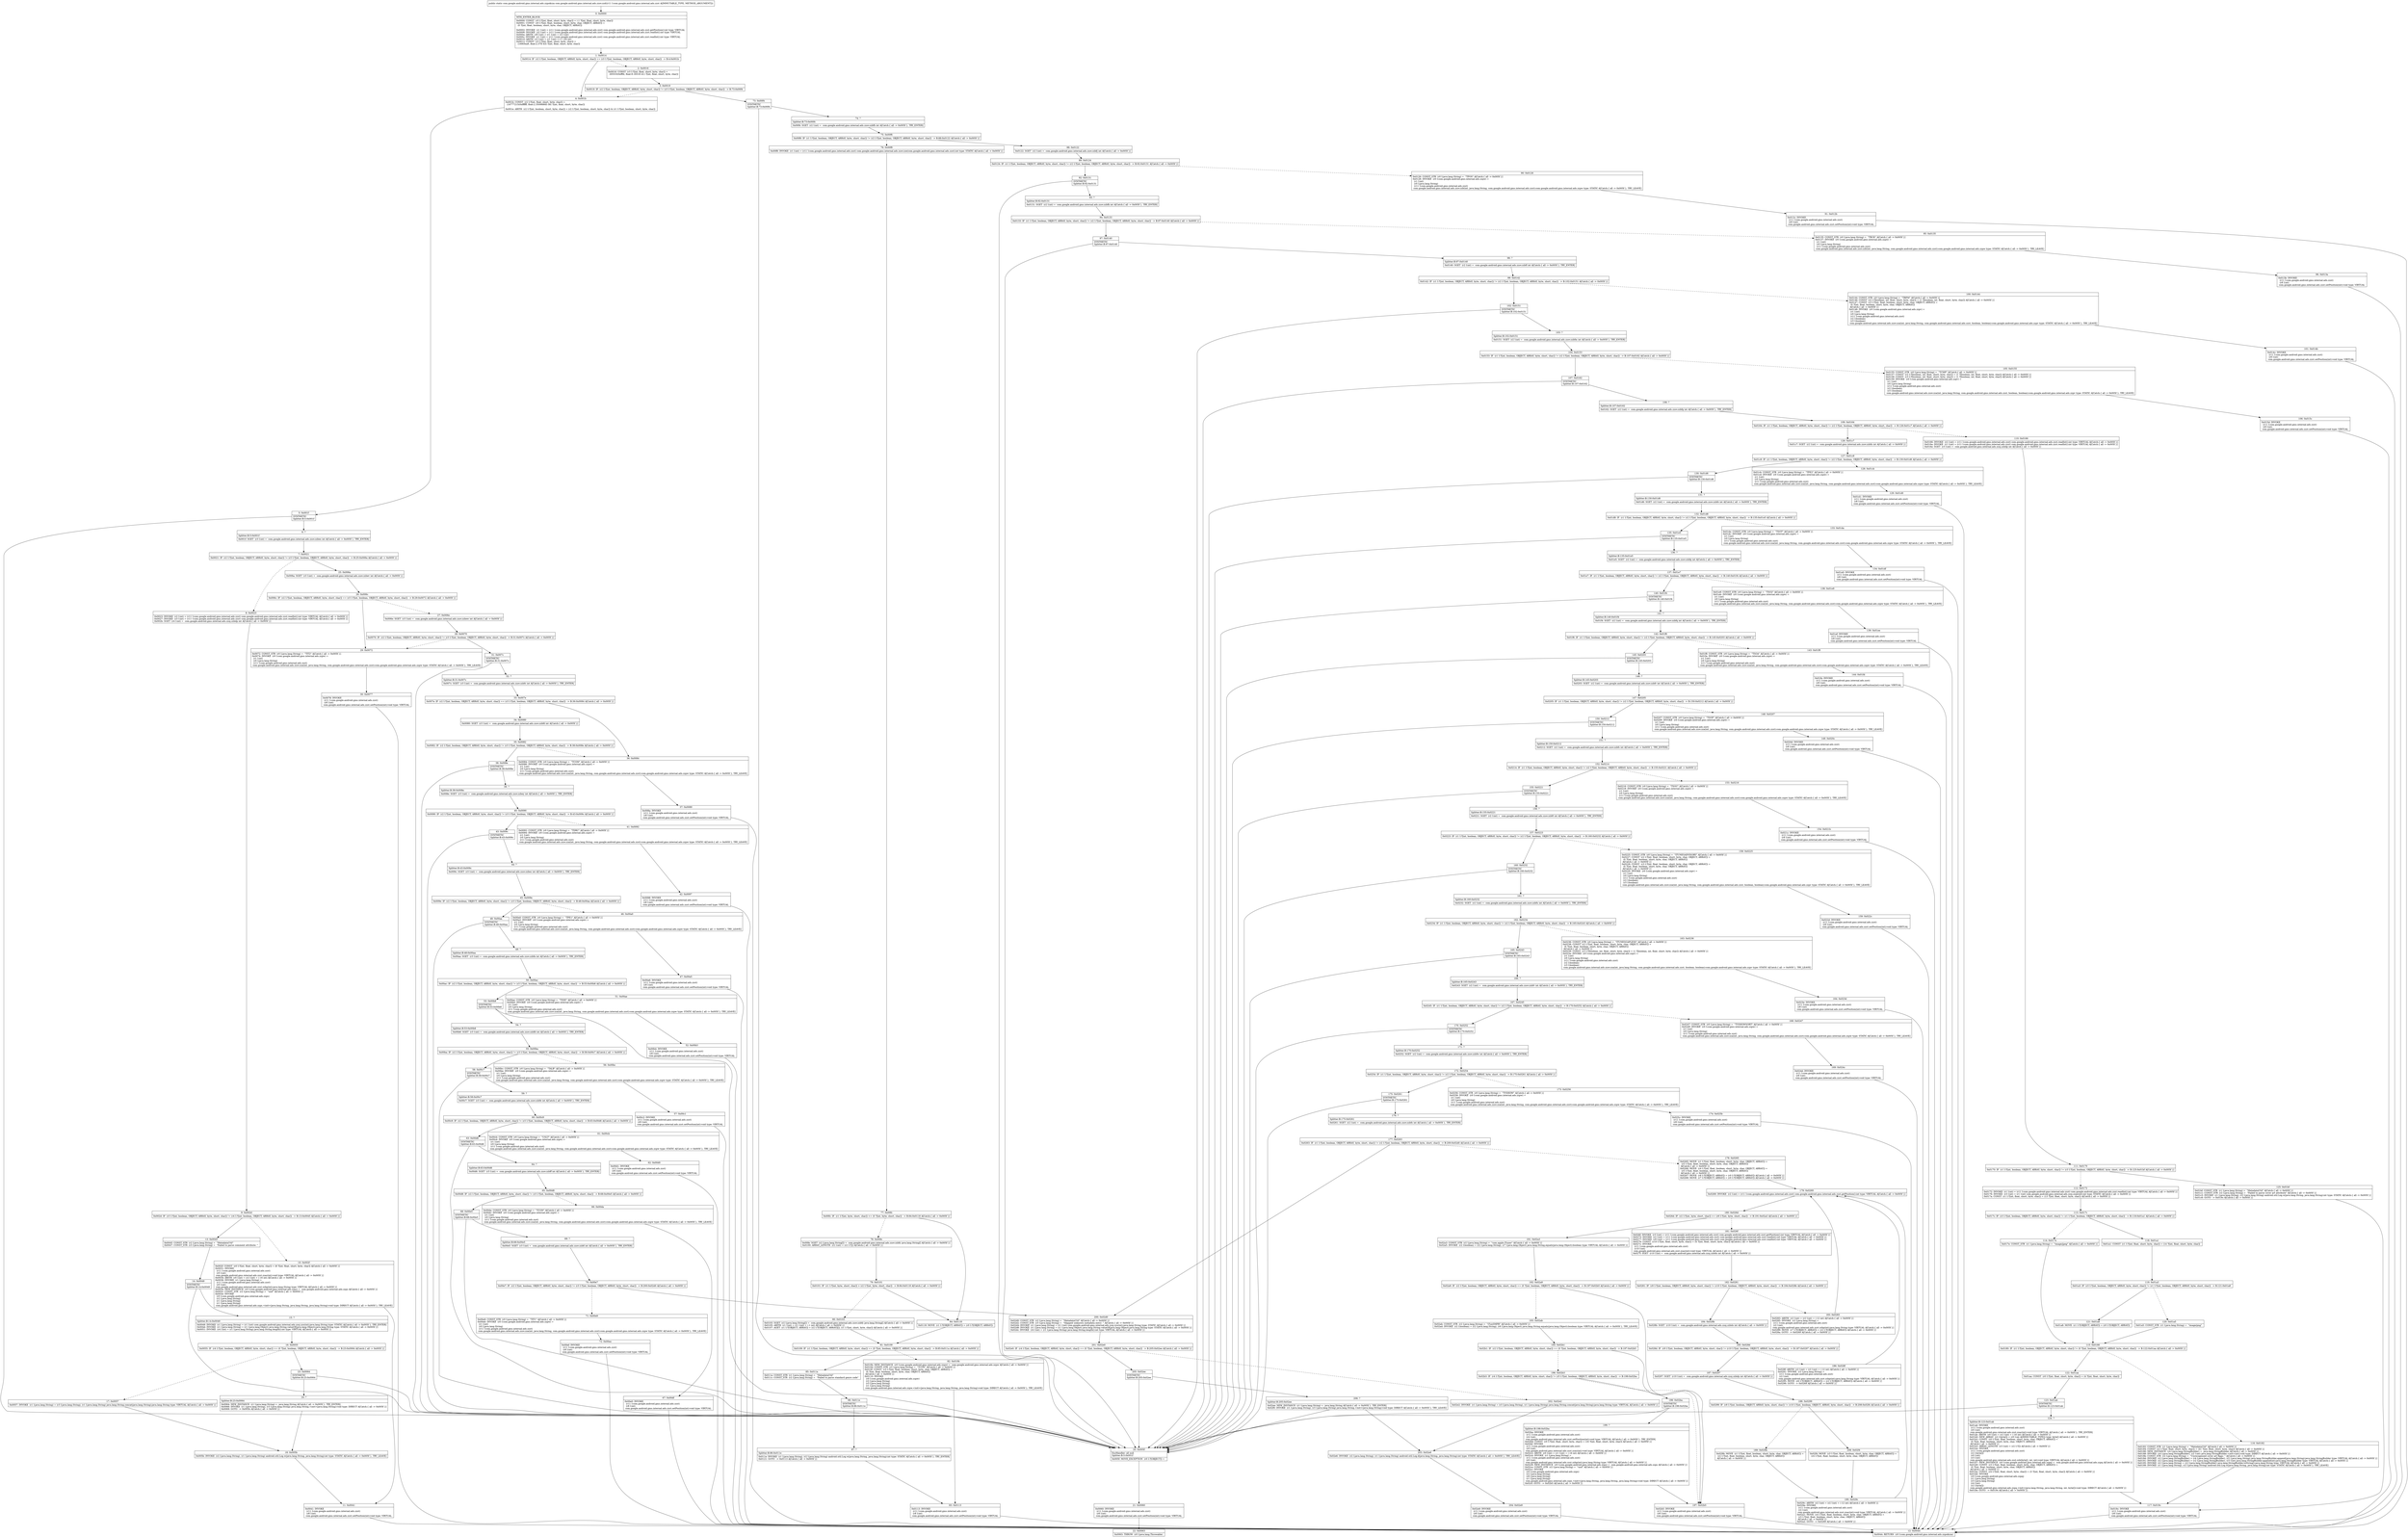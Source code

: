 digraph "CFG forcom.google.android.gms.internal.ads.zzov.zzd(Lcom\/google\/android\/gms\/internal\/ads\/zzst;)Lcom\/google\/android\/gms\/internal\/ads\/zzpo$zza;" {
Node_0 [shape=record,label="{0\:\ 0x0000|MTH_ENTER_BLOCK\l|0x0000: CONST  (r5 I:?[int, float, short, byte, char]) = (\-1 ?[int, float, short, byte, char]) \l0x0001: CONST  (r0 I:?[int, float, boolean, short, byte, char, OBJECT, ARRAY]) = \l  (0 ?[int, float, boolean, short, byte, char, OBJECT, ARRAY])\l \l0x0002: INVOKE  (r1 I:int) = (r11 I:com.google.android.gms.internal.ads.zzst) com.google.android.gms.internal.ads.zzst.getPosition():int type: VIRTUAL \l0x0006: INVOKE  (r2 I:int) = (r11 I:com.google.android.gms.internal.ads.zzst) com.google.android.gms.internal.ads.zzst.readInt():int type: VIRTUAL \l0x000a: ARITH  (r8 I:int) = (r1 I:int) + (r2 I:int) \l0x000c: INVOKE  (r1 I:int) = (r11 I:com.google.android.gms.internal.ads.zzst) com.google.android.gms.internal.ads.zzst.readInt():int type: VIRTUAL \l0x0010: ARITH  (r2 I:int) = (r1 I:int) \>\>\> (24 int) \l0x0012: CONST  (r3 I:?[int, float, short, byte, char]) = \l  (169(0xa9, float:2.37E\-43) ?[int, float, short, byte, char])\l \l}"];
Node_1 [shape=record,label="{1\:\ 0x0014|0x0014: IF  (r2 I:?[int, boolean, OBJECT, ARRAY, byte, short, char]) == (r3 I:?[int, boolean, OBJECT, ARRAY, byte, short, char])  \-\> B:4:0x001b \l}"];
Node_2 [shape=record,label="{2\:\ 0x0016|0x0016: CONST  (r3 I:?[int, float, short, byte, char]) = \l  (65533(0xfffd, float:9.1831E\-41) ?[int, float, short, byte, char])\l \l}"];
Node_3 [shape=record,label="{3\:\ 0x0019|0x0019: IF  (r2 I:?[int, boolean, OBJECT, ARRAY, byte, short, char]) != (r3 I:?[int, boolean, OBJECT, ARRAY, byte, short, char])  \-\> B:73:0x00f4 \l}"];
Node_4 [shape=record,label="{4\:\ 0x001b|0x001b: CONST  (r2 I:?[int, float, short, byte, char]) = \l  (16777215(0xffffff, float:2.3509886E\-38) ?[int, float, short, byte, char])\l \l0x001e: ARITH  (r2 I:?[int, boolean, short, byte, char]) = (r2 I:?[int, boolean, short, byte, char]) & (r1 I:?[int, boolean, short, byte, char]) \l}"];
Node_5 [shape=record,label="{5\:\ 0x001f|SYNTHETIC\lSplitter:B:5:0x001f\l}"];
Node_6 [shape=record,label="{6\:\ ?|Splitter:B:5:0x001f\l|0x001f: SGET  (r3 I:int) =  com.google.android.gms.internal.ads.zzov.zzbex int A[Catch:\{ all \-\> 0x005f \}, TRY_ENTER]\l}"];
Node_7 [shape=record,label="{7\:\ 0x0021|0x0021: IF  (r2 I:?[int, boolean, OBJECT, ARRAY, byte, short, char]) != (r3 I:?[int, boolean, OBJECT, ARRAY, byte, short, char])  \-\> B:25:0x006a A[Catch:\{ all \-\> 0x005f \}]\l}"];
Node_8 [shape=record,label="{8\:\ 0x0023|0x0023: INVOKE  (r2 I:int) = (r11 I:com.google.android.gms.internal.ads.zzst) com.google.android.gms.internal.ads.zzst.readInt():int type: VIRTUAL A[Catch:\{ all \-\> 0x005f \}]\l0x0027: INVOKE  (r3 I:int) = (r11 I:com.google.android.gms.internal.ads.zzst) com.google.android.gms.internal.ads.zzst.readInt():int type: VIRTUAL A[Catch:\{ all \-\> 0x005f \}]\l0x002b: SGET  (r4 I:int) =  com.google.android.gms.internal.ads.zzoj.zzbdp int A[Catch:\{ all \-\> 0x005f \}]\l}"];
Node_9 [shape=record,label="{9\:\ 0x002d|0x002d: IF  (r3 I:?[int, boolean, OBJECT, ARRAY, byte, short, char]) != (r4 I:?[int, boolean, OBJECT, ARRAY, byte, short, char])  \-\> B:13:0x0045 A[Catch:\{ all \-\> 0x005f \}]\l}"];
Node_10 [shape=record,label="{10\:\ 0x002f|0x002f: CONST  (r0 I:?[int, float, short, byte, char]) = (8 ?[int, float, short, byte, char]) A[Catch:\{ all \-\> 0x005f \}]\l0x0031: INVOKE  \l  (r11 I:com.google.android.gms.internal.ads.zzst)\l  (r0 I:int)\l com.google.android.gms.internal.ads.zzst.zzac(int):void type: VIRTUAL A[Catch:\{ all \-\> 0x005f \}]\l0x0034: ARITH  (r0 I:int) = (r2 I:int) + (\-16 int) A[Catch:\{ all \-\> 0x005f \}]\l0x0036: INVOKE  (r1 I:java.lang.String) = \l  (r11 I:com.google.android.gms.internal.ads.zzst)\l  (r0 I:int)\l com.google.android.gms.internal.ads.zzst.zzbp(int):java.lang.String type: VIRTUAL A[Catch:\{ all \-\> 0x005f \}]\l0x003a: NEW_INSTANCE  (r0 I:com.google.android.gms.internal.ads.zzps) =  com.google.android.gms.internal.ads.zzps A[Catch:\{ all \-\> 0x005f \}]\l0x003c: CONST_STR  (r2 I:java.lang.String) =  \"und\" A[Catch:\{ all \-\> 0x005f \}]\l0x003e: INVOKE  \l  (r0 I:com.google.android.gms.internal.ads.zzps)\l  (r2 I:java.lang.String)\l  (r1 I:java.lang.String)\l  (r1 I:java.lang.String)\l com.google.android.gms.internal.ads.zzps.\<init\>(java.lang.String, java.lang.String, java.lang.String):void type: DIRECT A[Catch:\{ all \-\> 0x005f \}, TRY_LEAVE]\l}"];
Node_11 [shape=record,label="{11\:\ 0x0041|0x0041: INVOKE  \l  (r11 I:com.google.android.gms.internal.ads.zzst)\l  (r8 I:int)\l com.google.android.gms.internal.ads.zzst.setPosition(int):void type: VIRTUAL \l}"];
Node_12 [shape=record,label="{12\:\ 0x0044|0x0044: RETURN  (r0 I:com.google.android.gms.internal.ads.zzpo$zza) \l}"];
Node_13 [shape=record,label="{13\:\ 0x0045|0x0045: CONST_STR  (r2 I:java.lang.String) =  \"MetadataUtil\" \l0x0047: CONST_STR  (r3 I:java.lang.String) =  \"Failed to parse comment attribute: \" \l}"];
Node_14 [shape=record,label="{14\:\ 0x0049|SYNTHETIC\lSplitter:B:14:0x0049\l}"];
Node_15 [shape=record,label="{15\:\ ?|Splitter:B:14:0x0049\l|0x0049: INVOKE  (r1 I:java.lang.String) = (r1 I:int) com.google.android.gms.internal.ads.zzoj.zzu(int):java.lang.String type: STATIC A[Catch:\{ all \-\> 0x005f \}, TRY_ENTER]\l0x004d: INVOKE  (r1 I:java.lang.String) = (r1 I:java.lang.Object) java.lang.String.valueOf(java.lang.Object):java.lang.String type: STATIC A[Catch:\{ all \-\> 0x005f \}]\l0x0051: INVOKE  (r4 I:int) = (r1 I:java.lang.String) java.lang.String.length():int type: VIRTUAL A[Catch:\{ all \-\> 0x005f \}]\l}"];
Node_16 [shape=record,label="{16\:\ 0x0055|0x0055: IF  (r4 I:?[int, boolean, OBJECT, ARRAY, byte, short, char]) == (0 ?[int, boolean, OBJECT, ARRAY, byte, short, char])  \-\> B:23:0x0064 A[Catch:\{ all \-\> 0x005f \}]\l}"];
Node_17 [shape=record,label="{17\:\ 0x0057|0x0057: INVOKE  (r1 I:java.lang.String) = (r3 I:java.lang.String), (r1 I:java.lang.String) java.lang.String.concat(java.lang.String):java.lang.String type: VIRTUAL A[Catch:\{ all \-\> 0x005f \}]\l}"];
Node_18 [shape=record,label="{18\:\ 0x005b|0x005b: INVOKE  (r2 I:java.lang.String), (r1 I:java.lang.String) android.util.Log.w(java.lang.String, java.lang.String):int type: STATIC A[Catch:\{ all \-\> 0x005f \}, TRY_LEAVE]\l}"];
Node_20 [shape=record,label="{20\:\ 0x005f|ExcHandler: all null\lSplitter:B:5:0x001f\l|0x005f: MOVE_EXCEPTION  (r0 I:?[OBJECT]) =  \l}"];
Node_21 [shape=record,label="{21\:\ 0x0060|0x0060: INVOKE  \l  (r11 I:com.google.android.gms.internal.ads.zzst)\l  (r8 I:int)\l com.google.android.gms.internal.ads.zzst.setPosition(int):void type: VIRTUAL \l}"];
Node_22 [shape=record,label="{22\:\ 0x0063|0x0063: THROW  (r0 I:java.lang.Throwable) \l}"];
Node_23 [shape=record,label="{23\:\ 0x0064|SYNTHETIC\lSplitter:B:23:0x0064\l}"];
Node_24 [shape=record,label="{24\:\ ?|Splitter:B:23:0x0064\l|0x0064: NEW_INSTANCE  (r1 I:java.lang.String) =  java.lang.String A[Catch:\{ all \-\> 0x005f \}, TRY_ENTER]\l0x0066: INVOKE  (r1 I:java.lang.String), (r3 I:java.lang.String) java.lang.String.\<init\>(java.lang.String):void type: DIRECT A[Catch:\{ all \-\> 0x005f \}]\l0x0069: GOTO  \-\> 0x005b A[Catch:\{ all \-\> 0x005f \}]\l}"];
Node_25 [shape=record,label="{25\:\ 0x006a|0x006a: SGET  (r3 I:int) =  com.google.android.gms.internal.ads.zzov.zzbev int A[Catch:\{ all \-\> 0x005f \}]\l}"];
Node_26 [shape=record,label="{26\:\ 0x006c|0x006c: IF  (r2 I:?[int, boolean, OBJECT, ARRAY, byte, short, char]) == (r3 I:?[int, boolean, OBJECT, ARRAY, byte, short, char])  \-\> B:29:0x0072 A[Catch:\{ all \-\> 0x005f \}]\l}"];
Node_27 [shape=record,label="{27\:\ 0x006e|0x006e: SGET  (r3 I:int) =  com.google.android.gms.internal.ads.zzov.zzbew int A[Catch:\{ all \-\> 0x005f \}]\l}"];
Node_28 [shape=record,label="{28\:\ 0x0070|0x0070: IF  (r2 I:?[int, boolean, OBJECT, ARRAY, byte, short, char]) != (r3 I:?[int, boolean, OBJECT, ARRAY, byte, short, char])  \-\> B:31:0x007c A[Catch:\{ all \-\> 0x005f \}]\l}"];
Node_29 [shape=record,label="{29\:\ 0x0072|0x0072: CONST_STR  (r0 I:java.lang.String) =  \"TIT2\" A[Catch:\{ all \-\> 0x005f \}]\l0x0074: INVOKE  (r0 I:com.google.android.gms.internal.ads.zzpw) = \l  (r1 I:int)\l  (r0 I:java.lang.String)\l  (r11 I:com.google.android.gms.internal.ads.zzst)\l com.google.android.gms.internal.ads.zzov.zza(int, java.lang.String, com.google.android.gms.internal.ads.zzst):com.google.android.gms.internal.ads.zzpw type: STATIC A[Catch:\{ all \-\> 0x005f \}, TRY_LEAVE]\l}"];
Node_30 [shape=record,label="{30\:\ 0x0077|0x0078: INVOKE  \l  (r11 I:com.google.android.gms.internal.ads.zzst)\l  (r8 I:int)\l com.google.android.gms.internal.ads.zzst.setPosition(int):void type: VIRTUAL \l}"];
Node_31 [shape=record,label="{31\:\ 0x007c|SYNTHETIC\lSplitter:B:31:0x007c\l}"];
Node_32 [shape=record,label="{32\:\ ?|Splitter:B:31:0x007c\l|0x007c: SGET  (r3 I:int) =  com.google.android.gms.internal.ads.zzov.zzbfc int A[Catch:\{ all \-\> 0x005f \}, TRY_ENTER]\l}"];
Node_33 [shape=record,label="{33\:\ 0x007e|0x007e: IF  (r2 I:?[int, boolean, OBJECT, ARRAY, byte, short, char]) == (r3 I:?[int, boolean, OBJECT, ARRAY, byte, short, char])  \-\> B:36:0x0084 A[Catch:\{ all \-\> 0x005f \}]\l}"];
Node_34 [shape=record,label="{34\:\ 0x0080|0x0080: SGET  (r3 I:int) =  com.google.android.gms.internal.ads.zzov.zzbfd int A[Catch:\{ all \-\> 0x005f \}]\l}"];
Node_35 [shape=record,label="{35\:\ 0x0082|0x0082: IF  (r2 I:?[int, boolean, OBJECT, ARRAY, byte, short, char]) != (r3 I:?[int, boolean, OBJECT, ARRAY, byte, short, char])  \-\> B:38:0x008e A[Catch:\{ all \-\> 0x005f \}]\l}"];
Node_36 [shape=record,label="{36\:\ 0x0084|0x0084: CONST_STR  (r0 I:java.lang.String) =  \"TCOM\" A[Catch:\{ all \-\> 0x005f \}]\l0x0086: INVOKE  (r0 I:com.google.android.gms.internal.ads.zzpw) = \l  (r1 I:int)\l  (r0 I:java.lang.String)\l  (r11 I:com.google.android.gms.internal.ads.zzst)\l com.google.android.gms.internal.ads.zzov.zza(int, java.lang.String, com.google.android.gms.internal.ads.zzst):com.google.android.gms.internal.ads.zzpw type: STATIC A[Catch:\{ all \-\> 0x005f \}, TRY_LEAVE]\l}"];
Node_37 [shape=record,label="{37\:\ 0x0089|0x008a: INVOKE  \l  (r11 I:com.google.android.gms.internal.ads.zzst)\l  (r8 I:int)\l com.google.android.gms.internal.ads.zzst.setPosition(int):void type: VIRTUAL \l}"];
Node_38 [shape=record,label="{38\:\ 0x008e|SYNTHETIC\lSplitter:B:38:0x008e\l}"];
Node_39 [shape=record,label="{39\:\ ?|Splitter:B:38:0x008e\l|0x008e: SGET  (r3 I:int) =  com.google.android.gms.internal.ads.zzov.zzbey int A[Catch:\{ all \-\> 0x005f \}, TRY_ENTER]\l}"];
Node_40 [shape=record,label="{40\:\ 0x0090|0x0090: IF  (r2 I:?[int, boolean, OBJECT, ARRAY, byte, short, char]) != (r3 I:?[int, boolean, OBJECT, ARRAY, byte, short, char])  \-\> B:43:0x009c A[Catch:\{ all \-\> 0x005f \}]\l}"];
Node_41 [shape=record,label="{41\:\ 0x0092|0x0092: CONST_STR  (r0 I:java.lang.String) =  \"TDRC\" A[Catch:\{ all \-\> 0x005f \}]\l0x0094: INVOKE  (r0 I:com.google.android.gms.internal.ads.zzpw) = \l  (r1 I:int)\l  (r0 I:java.lang.String)\l  (r11 I:com.google.android.gms.internal.ads.zzst)\l com.google.android.gms.internal.ads.zzov.zza(int, java.lang.String, com.google.android.gms.internal.ads.zzst):com.google.android.gms.internal.ads.zzpw type: STATIC A[Catch:\{ all \-\> 0x005f \}, TRY_LEAVE]\l}"];
Node_42 [shape=record,label="{42\:\ 0x0097|0x0098: INVOKE  \l  (r11 I:com.google.android.gms.internal.ads.zzst)\l  (r8 I:int)\l com.google.android.gms.internal.ads.zzst.setPosition(int):void type: VIRTUAL \l}"];
Node_43 [shape=record,label="{43\:\ 0x009c|SYNTHETIC\lSplitter:B:43:0x009c\l}"];
Node_44 [shape=record,label="{44\:\ ?|Splitter:B:43:0x009c\l|0x009c: SGET  (r3 I:int) =  com.google.android.gms.internal.ads.zzov.zzbez int A[Catch:\{ all \-\> 0x005f \}, TRY_ENTER]\l}"];
Node_45 [shape=record,label="{45\:\ 0x009e|0x009e: IF  (r2 I:?[int, boolean, OBJECT, ARRAY, byte, short, char]) != (r3 I:?[int, boolean, OBJECT, ARRAY, byte, short, char])  \-\> B:48:0x00aa A[Catch:\{ all \-\> 0x005f \}]\l}"];
Node_46 [shape=record,label="{46\:\ 0x00a0|0x00a0: CONST_STR  (r0 I:java.lang.String) =  \"TPE1\" A[Catch:\{ all \-\> 0x005f \}]\l0x00a2: INVOKE  (r0 I:com.google.android.gms.internal.ads.zzpw) = \l  (r1 I:int)\l  (r0 I:java.lang.String)\l  (r11 I:com.google.android.gms.internal.ads.zzst)\l com.google.android.gms.internal.ads.zzov.zza(int, java.lang.String, com.google.android.gms.internal.ads.zzst):com.google.android.gms.internal.ads.zzpw type: STATIC A[Catch:\{ all \-\> 0x005f \}, TRY_LEAVE]\l}"];
Node_47 [shape=record,label="{47\:\ 0x00a5|0x00a6: INVOKE  \l  (r11 I:com.google.android.gms.internal.ads.zzst)\l  (r8 I:int)\l com.google.android.gms.internal.ads.zzst.setPosition(int):void type: VIRTUAL \l}"];
Node_48 [shape=record,label="{48\:\ 0x00aa|SYNTHETIC\lSplitter:B:48:0x00aa\l}"];
Node_49 [shape=record,label="{49\:\ ?|Splitter:B:48:0x00aa\l|0x00aa: SGET  (r3 I:int) =  com.google.android.gms.internal.ads.zzov.zzbfa int A[Catch:\{ all \-\> 0x005f \}, TRY_ENTER]\l}"];
Node_50 [shape=record,label="{50\:\ 0x00ac|0x00ac: IF  (r2 I:?[int, boolean, OBJECT, ARRAY, byte, short, char]) != (r3 I:?[int, boolean, OBJECT, ARRAY, byte, short, char])  \-\> B:53:0x00b8 A[Catch:\{ all \-\> 0x005f \}]\l}"];
Node_51 [shape=record,label="{51\:\ 0x00ae|0x00ae: CONST_STR  (r0 I:java.lang.String) =  \"TSSE\" A[Catch:\{ all \-\> 0x005f \}]\l0x00b0: INVOKE  (r0 I:com.google.android.gms.internal.ads.zzpw) = \l  (r1 I:int)\l  (r0 I:java.lang.String)\l  (r11 I:com.google.android.gms.internal.ads.zzst)\l com.google.android.gms.internal.ads.zzov.zza(int, java.lang.String, com.google.android.gms.internal.ads.zzst):com.google.android.gms.internal.ads.zzpw type: STATIC A[Catch:\{ all \-\> 0x005f \}, TRY_LEAVE]\l}"];
Node_52 [shape=record,label="{52\:\ 0x00b3|0x00b4: INVOKE  \l  (r11 I:com.google.android.gms.internal.ads.zzst)\l  (r8 I:int)\l com.google.android.gms.internal.ads.zzst.setPosition(int):void type: VIRTUAL \l}"];
Node_53 [shape=record,label="{53\:\ 0x00b8|SYNTHETIC\lSplitter:B:53:0x00b8\l}"];
Node_54 [shape=record,label="{54\:\ ?|Splitter:B:53:0x00b8\l|0x00b8: SGET  (r3 I:int) =  com.google.android.gms.internal.ads.zzov.zzbfb int A[Catch:\{ all \-\> 0x005f \}, TRY_ENTER]\l}"];
Node_55 [shape=record,label="{55\:\ 0x00ba|0x00ba: IF  (r2 I:?[int, boolean, OBJECT, ARRAY, byte, short, char]) != (r3 I:?[int, boolean, OBJECT, ARRAY, byte, short, char])  \-\> B:58:0x00c7 A[Catch:\{ all \-\> 0x005f \}]\l}"];
Node_56 [shape=record,label="{56\:\ 0x00bc|0x00bc: CONST_STR  (r0 I:java.lang.String) =  \"TALB\" A[Catch:\{ all \-\> 0x005f \}]\l0x00be: INVOKE  (r0 I:com.google.android.gms.internal.ads.zzpw) = \l  (r1 I:int)\l  (r0 I:java.lang.String)\l  (r11 I:com.google.android.gms.internal.ads.zzst)\l com.google.android.gms.internal.ads.zzov.zza(int, java.lang.String, com.google.android.gms.internal.ads.zzst):com.google.android.gms.internal.ads.zzpw type: STATIC A[Catch:\{ all \-\> 0x005f \}, TRY_LEAVE]\l}"];
Node_57 [shape=record,label="{57\:\ 0x00c1|0x00c2: INVOKE  \l  (r11 I:com.google.android.gms.internal.ads.zzst)\l  (r8 I:int)\l com.google.android.gms.internal.ads.zzst.setPosition(int):void type: VIRTUAL \l}"];
Node_58 [shape=record,label="{58\:\ 0x00c7|SYNTHETIC\lSplitter:B:58:0x00c7\l}"];
Node_59 [shape=record,label="{59\:\ ?|Splitter:B:58:0x00c7\l|0x00c7: SGET  (r3 I:int) =  com.google.android.gms.internal.ads.zzov.zzbfe int A[Catch:\{ all \-\> 0x005f \}, TRY_ENTER]\l}"];
Node_60 [shape=record,label="{60\:\ 0x00c9|0x00c9: IF  (r2 I:?[int, boolean, OBJECT, ARRAY, byte, short, char]) != (r3 I:?[int, boolean, OBJECT, ARRAY, byte, short, char])  \-\> B:63:0x00d6 A[Catch:\{ all \-\> 0x005f \}]\l}"];
Node_61 [shape=record,label="{61\:\ 0x00cb|0x00cb: CONST_STR  (r0 I:java.lang.String) =  \"USLT\" A[Catch:\{ all \-\> 0x005f \}]\l0x00cd: INVOKE  (r0 I:com.google.android.gms.internal.ads.zzpw) = \l  (r1 I:int)\l  (r0 I:java.lang.String)\l  (r11 I:com.google.android.gms.internal.ads.zzst)\l com.google.android.gms.internal.ads.zzov.zza(int, java.lang.String, com.google.android.gms.internal.ads.zzst):com.google.android.gms.internal.ads.zzpw type: STATIC A[Catch:\{ all \-\> 0x005f \}, TRY_LEAVE]\l}"];
Node_62 [shape=record,label="{62\:\ 0x00d0|0x00d1: INVOKE  \l  (r11 I:com.google.android.gms.internal.ads.zzst)\l  (r8 I:int)\l com.google.android.gms.internal.ads.zzst.setPosition(int):void type: VIRTUAL \l}"];
Node_63 [shape=record,label="{63\:\ 0x00d6|SYNTHETIC\lSplitter:B:63:0x00d6\l}"];
Node_64 [shape=record,label="{64\:\ ?|Splitter:B:63:0x00d6\l|0x00d6: SGET  (r3 I:int) =  com.google.android.gms.internal.ads.zzov.zzbff int A[Catch:\{ all \-\> 0x005f \}, TRY_ENTER]\l}"];
Node_65 [shape=record,label="{65\:\ 0x00d8|0x00d8: IF  (r2 I:?[int, boolean, OBJECT, ARRAY, byte, short, char]) != (r3 I:?[int, boolean, OBJECT, ARRAY, byte, short, char])  \-\> B:68:0x00e5 A[Catch:\{ all \-\> 0x005f \}]\l}"];
Node_66 [shape=record,label="{66\:\ 0x00da|0x00da: CONST_STR  (r0 I:java.lang.String) =  \"TCON\" A[Catch:\{ all \-\> 0x005f \}]\l0x00dc: INVOKE  (r0 I:com.google.android.gms.internal.ads.zzpw) = \l  (r1 I:int)\l  (r0 I:java.lang.String)\l  (r11 I:com.google.android.gms.internal.ads.zzst)\l com.google.android.gms.internal.ads.zzov.zza(int, java.lang.String, com.google.android.gms.internal.ads.zzst):com.google.android.gms.internal.ads.zzpw type: STATIC A[Catch:\{ all \-\> 0x005f \}, TRY_LEAVE]\l}"];
Node_67 [shape=record,label="{67\:\ 0x00df|0x00e0: INVOKE  \l  (r11 I:com.google.android.gms.internal.ads.zzst)\l  (r8 I:int)\l com.google.android.gms.internal.ads.zzst.setPosition(int):void type: VIRTUAL \l}"];
Node_68 [shape=record,label="{68\:\ 0x00e5|SYNTHETIC\lSplitter:B:68:0x00e5\l}"];
Node_69 [shape=record,label="{69\:\ ?|Splitter:B:68:0x00e5\l|0x00e5: SGET  (r3 I:int) =  com.google.android.gms.internal.ads.zzov.zzbfi int A[Catch:\{ all \-\> 0x005f \}, TRY_ENTER]\l}"];
Node_70 [shape=record,label="{70\:\ 0x00e7|0x00e7: IF  (r2 I:?[int, boolean, OBJECT, ARRAY, byte, short, char]) != (r3 I:?[int, boolean, OBJECT, ARRAY, byte, short, char])  \-\> B:200:0x02d0 A[Catch:\{ all \-\> 0x005f \}]\l}"];
Node_71 [shape=record,label="{71\:\ 0x00e9|0x00e9: CONST_STR  (r0 I:java.lang.String) =  \"TIT1\" A[Catch:\{ all \-\> 0x005f \}]\l0x00eb: INVOKE  (r0 I:com.google.android.gms.internal.ads.zzpw) = \l  (r1 I:int)\l  (r0 I:java.lang.String)\l  (r11 I:com.google.android.gms.internal.ads.zzst)\l com.google.android.gms.internal.ads.zzov.zza(int, java.lang.String, com.google.android.gms.internal.ads.zzst):com.google.android.gms.internal.ads.zzpw type: STATIC A[Catch:\{ all \-\> 0x005f \}, TRY_LEAVE]\l}"];
Node_72 [shape=record,label="{72\:\ 0x00ee|0x00ef: INVOKE  \l  (r11 I:com.google.android.gms.internal.ads.zzst)\l  (r8 I:int)\l com.google.android.gms.internal.ads.zzst.setPosition(int):void type: VIRTUAL \l}"];
Node_73 [shape=record,label="{73\:\ 0x00f4|SYNTHETIC\lSplitter:B:73:0x00f4\l}"];
Node_74 [shape=record,label="{74\:\ ?|Splitter:B:73:0x00f4\l|0x00f4: SGET  (r2 I:int) =  com.google.android.gms.internal.ads.zzov.zzbfh int A[Catch:\{ all \-\> 0x005f \}, TRY_ENTER]\l}"];
Node_75 [shape=record,label="{75\:\ 0x00f6|0x00f6: IF  (r1 I:?[int, boolean, OBJECT, ARRAY, byte, short, char]) != (r2 I:?[int, boolean, OBJECT, ARRAY, byte, short, char])  \-\> B:88:0x0122 A[Catch:\{ all \-\> 0x005f \}]\l}"];
Node_76 [shape=record,label="{76\:\ 0x00f8|0x00f8: INVOKE  (r1 I:int) = (r11 I:com.google.android.gms.internal.ads.zzst) com.google.android.gms.internal.ads.zzov.zze(com.google.android.gms.internal.ads.zzst):int type: STATIC A[Catch:\{ all \-\> 0x005f \}]\l}"];
Node_77 [shape=record,label="{77\:\ 0x00fc|0x00fc: IF  (r1 I:?[int, byte, short, char]) \<= (0 ?[int, byte, short, char])  \-\> B:84:0x0118 A[Catch:\{ all \-\> 0x005f \}]\l}"];
Node_78 [shape=record,label="{78\:\ 0x00fe|0x00fe: SGET  (r2 I:java.lang.String[]) =  com.google.android.gms.internal.ads.zzov.zzbfy java.lang.String[] A[Catch:\{ all \-\> 0x005f \}]\l0x0100: ARRAY_LENGTH  (r2 I:int) = (r2 I:?[]) A[Catch:\{ all \-\> 0x005f \}]\l}"];
Node_79 [shape=record,label="{79\:\ 0x0101|0x0101: IF  (r1 I:?[int, byte, short, char]) \> (r2 I:?[int, byte, short, char])  \-\> B:84:0x0118 A[Catch:\{ all \-\> 0x005f \}]\l}"];
Node_80 [shape=record,label="{80\:\ 0x0103|0x0103: SGET  (r2 I:java.lang.String[]) =  com.google.android.gms.internal.ads.zzov.zzbfy java.lang.String[] A[Catch:\{ all \-\> 0x005f \}]\l0x0105: ARITH  (r1 I:int) = (r1 I:int) + (\-1 int) A[Catch:\{ all \-\> 0x005f \}]\l0x0107: AGET  (r1 I:?[OBJECT, ARRAY]) = (r2 I:?[OBJECT, ARRAY][]), (r1 I:?[int, short, byte, char]) A[Catch:\{ all \-\> 0x005f \}]\l}"];
Node_81 [shape=record,label="{81\:\ 0x0109|0x0109: IF  (r1 I:?[int, boolean, OBJECT, ARRAY, byte, short, char]) == (0 ?[int, boolean, OBJECT, ARRAY, byte, short, char])  \-\> B:85:0x011a A[Catch:\{ all \-\> 0x005f \}]\l}"];
Node_82 [shape=record,label="{82\:\ 0x010b|0x010b: NEW_INSTANCE  (r0 I:com.google.android.gms.internal.ads.zzpw) =  com.google.android.gms.internal.ads.zzpw A[Catch:\{ all \-\> 0x005f \}]\l0x010d: CONST_STR  (r2 I:java.lang.String) =  \"TCON\" A[Catch:\{ all \-\> 0x005f \}]\l0x010f: CONST  (r3 I:?[int, float, boolean, short, byte, char, OBJECT, ARRAY]) = \l  (0 ?[int, float, boolean, short, byte, char, OBJECT, ARRAY])\l A[Catch:\{ all \-\> 0x005f \}]\l0x0110: INVOKE  \l  (r0 I:com.google.android.gms.internal.ads.zzpw)\l  (r2 I:java.lang.String)\l  (r3 I:java.lang.String)\l  (r1 I:java.lang.String)\l com.google.android.gms.internal.ads.zzpw.\<init\>(java.lang.String, java.lang.String, java.lang.String):void type: DIRECT A[Catch:\{ all \-\> 0x005f \}, TRY_LEAVE]\l}"];
Node_83 [shape=record,label="{83\:\ 0x0113|0x0113: INVOKE  \l  (r11 I:com.google.android.gms.internal.ads.zzst)\l  (r8 I:int)\l com.google.android.gms.internal.ads.zzst.setPosition(int):void type: VIRTUAL \l}"];
Node_84 [shape=record,label="{84\:\ 0x0118|0x0118: MOVE  (r1 I:?[OBJECT, ARRAY]) = (r0 I:?[OBJECT, ARRAY]) \l}"];
Node_85 [shape=record,label="{85\:\ 0x011a|0x011a: CONST_STR  (r1 I:java.lang.String) =  \"MetadataUtil\" \l0x011c: CONST_STR  (r2 I:java.lang.String) =  \"Failed to parse standard genre code\" \l}"];
Node_86 [shape=record,label="{86\:\ 0x011e|SYNTHETIC\lSplitter:B:86:0x011e\l}"];
Node_87 [shape=record,label="{87\:\ ?|Splitter:B:86:0x011e\l|0x011e: INVOKE  (r1 I:java.lang.String), (r2 I:java.lang.String) android.util.Log.w(java.lang.String, java.lang.String):int type: STATIC A[Catch:\{ all \-\> 0x005f \}, TRY_ENTER]\l0x0121: GOTO  \-\> 0x0113 A[Catch:\{ all \-\> 0x005f \}]\l}"];
Node_88 [shape=record,label="{88\:\ 0x0122|0x0122: SGET  (r2 I:int) =  com.google.android.gms.internal.ads.zzov.zzbfj int A[Catch:\{ all \-\> 0x005f \}]\l}"];
Node_89 [shape=record,label="{89\:\ 0x0124|0x0124: IF  (r1 I:?[int, boolean, OBJECT, ARRAY, byte, short, char]) != (r2 I:?[int, boolean, OBJECT, ARRAY, byte, short, char])  \-\> B:92:0x0131 A[Catch:\{ all \-\> 0x005f \}]\l}"];
Node_90 [shape=record,label="{90\:\ 0x0126|0x0126: CONST_STR  (r0 I:java.lang.String) =  \"TPOS\" A[Catch:\{ all \-\> 0x005f \}]\l0x0128: INVOKE  (r0 I:com.google.android.gms.internal.ads.zzpw) = \l  (r1 I:int)\l  (r0 I:java.lang.String)\l  (r11 I:com.google.android.gms.internal.ads.zzst)\l com.google.android.gms.internal.ads.zzov.zzb(int, java.lang.String, com.google.android.gms.internal.ads.zzst):com.google.android.gms.internal.ads.zzpw type: STATIC A[Catch:\{ all \-\> 0x005f \}, TRY_LEAVE]\l}"];
Node_91 [shape=record,label="{91\:\ 0x012b|0x012c: INVOKE  \l  (r11 I:com.google.android.gms.internal.ads.zzst)\l  (r8 I:int)\l com.google.android.gms.internal.ads.zzst.setPosition(int):void type: VIRTUAL \l}"];
Node_92 [shape=record,label="{92\:\ 0x0131|SYNTHETIC\lSplitter:B:92:0x0131\l}"];
Node_93 [shape=record,label="{93\:\ ?|Splitter:B:92:0x0131\l|0x0131: SGET  (r2 I:int) =  com.google.android.gms.internal.ads.zzov.zzbfk int A[Catch:\{ all \-\> 0x005f \}, TRY_ENTER]\l}"];
Node_94 [shape=record,label="{94\:\ 0x0133|0x0133: IF  (r1 I:?[int, boolean, OBJECT, ARRAY, byte, short, char]) != (r2 I:?[int, boolean, OBJECT, ARRAY, byte, short, char])  \-\> B:97:0x0140 A[Catch:\{ all \-\> 0x005f \}]\l}"];
Node_95 [shape=record,label="{95\:\ 0x0135|0x0135: CONST_STR  (r0 I:java.lang.String) =  \"TRCK\" A[Catch:\{ all \-\> 0x005f \}]\l0x0137: INVOKE  (r0 I:com.google.android.gms.internal.ads.zzpw) = \l  (r1 I:int)\l  (r0 I:java.lang.String)\l  (r11 I:com.google.android.gms.internal.ads.zzst)\l com.google.android.gms.internal.ads.zzov.zzb(int, java.lang.String, com.google.android.gms.internal.ads.zzst):com.google.android.gms.internal.ads.zzpw type: STATIC A[Catch:\{ all \-\> 0x005f \}, TRY_LEAVE]\l}"];
Node_96 [shape=record,label="{96\:\ 0x013a|0x013b: INVOKE  \l  (r11 I:com.google.android.gms.internal.ads.zzst)\l  (r8 I:int)\l com.google.android.gms.internal.ads.zzst.setPosition(int):void type: VIRTUAL \l}"];
Node_97 [shape=record,label="{97\:\ 0x0140|SYNTHETIC\lSplitter:B:97:0x0140\l}"];
Node_98 [shape=record,label="{98\:\ ?|Splitter:B:97:0x0140\l|0x0140: SGET  (r2 I:int) =  com.google.android.gms.internal.ads.zzov.zzbfl int A[Catch:\{ all \-\> 0x005f \}, TRY_ENTER]\l}"];
Node_99 [shape=record,label="{99\:\ 0x0142|0x0142: IF  (r1 I:?[int, boolean, OBJECT, ARRAY, byte, short, char]) != (r2 I:?[int, boolean, OBJECT, ARRAY, byte, short, char])  \-\> B:102:0x0151 A[Catch:\{ all \-\> 0x005f \}]\l}"];
Node_100 [shape=record,label="{100\:\ 0x0144|0x0144: CONST_STR  (r0 I:java.lang.String) =  \"TBPM\" A[Catch:\{ all \-\> 0x005f \}]\l0x0146: CONST  (r2 I:?[boolean, int, float, short, byte, char]) = (1 ?[boolean, int, float, short, byte, char]) A[Catch:\{ all \-\> 0x005f \}]\l0x0147: CONST  (r3 I:?[int, float, boolean, short, byte, char, OBJECT, ARRAY]) = \l  (0 ?[int, float, boolean, short, byte, char, OBJECT, ARRAY])\l A[Catch:\{ all \-\> 0x005f \}]\l0x0148: INVOKE  (r0 I:com.google.android.gms.internal.ads.zzpv) = \l  (r1 I:int)\l  (r0 I:java.lang.String)\l  (r11 I:com.google.android.gms.internal.ads.zzst)\l  (r2 I:boolean)\l  (r3 I:boolean)\l com.google.android.gms.internal.ads.zzov.zza(int, java.lang.String, com.google.android.gms.internal.ads.zzst, boolean, boolean):com.google.android.gms.internal.ads.zzpv type: STATIC A[Catch:\{ all \-\> 0x005f \}, TRY_LEAVE]\l}"];
Node_101 [shape=record,label="{101\:\ 0x014b|0x014c: INVOKE  \l  (r11 I:com.google.android.gms.internal.ads.zzst)\l  (r8 I:int)\l com.google.android.gms.internal.ads.zzst.setPosition(int):void type: VIRTUAL \l}"];
Node_102 [shape=record,label="{102\:\ 0x0151|SYNTHETIC\lSplitter:B:102:0x0151\l}"];
Node_103 [shape=record,label="{103\:\ ?|Splitter:B:102:0x0151\l|0x0151: SGET  (r2 I:int) =  com.google.android.gms.internal.ads.zzov.zzbfm int A[Catch:\{ all \-\> 0x005f \}, TRY_ENTER]\l}"];
Node_104 [shape=record,label="{104\:\ 0x0153|0x0153: IF  (r1 I:?[int, boolean, OBJECT, ARRAY, byte, short, char]) != (r2 I:?[int, boolean, OBJECT, ARRAY, byte, short, char])  \-\> B:107:0x0162 A[Catch:\{ all \-\> 0x005f \}]\l}"];
Node_105 [shape=record,label="{105\:\ 0x0155|0x0155: CONST_STR  (r0 I:java.lang.String) =  \"TCMP\" A[Catch:\{ all \-\> 0x005f \}]\l0x0157: CONST  (r2 I:?[boolean, int, float, short, byte, char]) = (1 ?[boolean, int, float, short, byte, char]) A[Catch:\{ all \-\> 0x005f \}]\l0x0158: CONST  (r3 I:?[boolean, int, float, short, byte, char]) = (1 ?[boolean, int, float, short, byte, char]) A[Catch:\{ all \-\> 0x005f \}]\l0x0159: INVOKE  (r0 I:com.google.android.gms.internal.ads.zzpv) = \l  (r1 I:int)\l  (r0 I:java.lang.String)\l  (r11 I:com.google.android.gms.internal.ads.zzst)\l  (r2 I:boolean)\l  (r3 I:boolean)\l com.google.android.gms.internal.ads.zzov.zza(int, java.lang.String, com.google.android.gms.internal.ads.zzst, boolean, boolean):com.google.android.gms.internal.ads.zzpv type: STATIC A[Catch:\{ all \-\> 0x005f \}, TRY_LEAVE]\l}"];
Node_106 [shape=record,label="{106\:\ 0x015c|0x015d: INVOKE  \l  (r11 I:com.google.android.gms.internal.ads.zzst)\l  (r8 I:int)\l com.google.android.gms.internal.ads.zzst.setPosition(int):void type: VIRTUAL \l}"];
Node_107 [shape=record,label="{107\:\ 0x0162|SYNTHETIC\lSplitter:B:107:0x0162\l}"];
Node_108 [shape=record,label="{108\:\ ?|Splitter:B:107:0x0162\l|0x0162: SGET  (r2 I:int) =  com.google.android.gms.internal.ads.zzov.zzbfg int A[Catch:\{ all \-\> 0x005f \}, TRY_ENTER]\l}"];
Node_109 [shape=record,label="{109\:\ 0x0164|0x0164: IF  (r1 I:?[int, boolean, OBJECT, ARRAY, byte, short, char]) != (r2 I:?[int, boolean, OBJECT, ARRAY, byte, short, char])  \-\> B:126:0x01c7 A[Catch:\{ all \-\> 0x005f \}]\l}"];
Node_110 [shape=record,label="{110\:\ 0x0166|0x0166: INVOKE  (r2 I:int) = (r11 I:com.google.android.gms.internal.ads.zzst) com.google.android.gms.internal.ads.zzst.readInt():int type: VIRTUAL A[Catch:\{ all \-\> 0x005f \}]\l0x016a: INVOKE  (r1 I:int) = (r11 I:com.google.android.gms.internal.ads.zzst) com.google.android.gms.internal.ads.zzst.readInt():int type: VIRTUAL A[Catch:\{ all \-\> 0x005f \}]\l0x016e: SGET  (r3 I:int) =  com.google.android.gms.internal.ads.zzoj.zzbdp int A[Catch:\{ all \-\> 0x005f \}]\l}"];
Node_111 [shape=record,label="{111\:\ 0x0170|0x0170: IF  (r1 I:?[int, boolean, OBJECT, ARRAY, byte, short, char]) != (r3 I:?[int, boolean, OBJECT, ARRAY, byte, short, char])  \-\> B:125:0x01bf A[Catch:\{ all \-\> 0x005f \}]\l}"];
Node_112 [shape=record,label="{112\:\ 0x0172|0x0172: INVOKE  (r1 I:int) = (r11 I:com.google.android.gms.internal.ads.zzst) com.google.android.gms.internal.ads.zzst.readInt():int type: VIRTUAL A[Catch:\{ all \-\> 0x005f \}]\l0x0176: INVOKE  (r3 I:int) = (r1 I:int) com.google.android.gms.internal.ads.zzoj.zzax(int):int type: STATIC A[Catch:\{ all \-\> 0x005f \}]\l0x017a: CONST  (r1 I:?[int, float, short, byte, char]) = (13 ?[int, float, short, byte, char]) A[Catch:\{ all \-\> 0x005f \}]\l}"];
Node_113 [shape=record,label="{113\:\ 0x017c|0x017c: IF  (r3 I:?[int, boolean, OBJECT, ARRAY, byte, short, char]) != (r1 I:?[int, boolean, OBJECT, ARRAY, byte, short, char])  \-\> B:118:0x01a1 A[Catch:\{ all \-\> 0x005f \}]\l}"];
Node_114 [shape=record,label="{114\:\ 0x017e|0x017e: CONST_STR  (r1 I:java.lang.String) =  \"image\/jpeg\" A[Catch:\{ all \-\> 0x005f \}]\l}"];
Node_115 [shape=record,label="{115\:\ 0x0180|0x0180: IF  (r1 I:?[int, boolean, OBJECT, ARRAY, byte, short, char]) != (0 ?[int, boolean, OBJECT, ARRAY, byte, short, char])  \-\> B:122:0x01aa A[Catch:\{ all \-\> 0x005f \}]\l}"];
Node_116 [shape=record,label="{116\:\ 0x0182|0x0182: CONST_STR  (r1 I:java.lang.String) =  \"MetadataUtil\" A[Catch:\{ all \-\> 0x005f \}]\l0x0184: CONST  (r2 I:?[int, float, short, byte, char]) = (41 ?[int, float, short, byte, char]) A[Catch:\{ all \-\> 0x005f \}]\l0x0186: NEW_INSTANCE  (r4 I:java.lang.StringBuilder) =  java.lang.StringBuilder A[Catch:\{ all \-\> 0x005f \}]\l0x0188: INVOKE  (r4 I:java.lang.StringBuilder), (r2 I:int) java.lang.StringBuilder.\<init\>(int):void type: DIRECT A[Catch:\{ all \-\> 0x005f \}]\l0x018b: CONST_STR  (r2 I:java.lang.String) =  \"Unrecognized cover art flags: \" A[Catch:\{ all \-\> 0x005f \}]\l0x018d: INVOKE  (r2 I:java.lang.StringBuilder) = (r4 I:java.lang.StringBuilder), (r2 I:java.lang.String) java.lang.StringBuilder.append(java.lang.String):java.lang.StringBuilder type: VIRTUAL A[Catch:\{ all \-\> 0x005f \}]\l0x0191: INVOKE  (r2 I:java.lang.StringBuilder) = (r2 I:java.lang.StringBuilder), (r3 I:int) java.lang.StringBuilder.append(int):java.lang.StringBuilder type: VIRTUAL A[Catch:\{ all \-\> 0x005f \}]\l0x0195: INVOKE  (r2 I:java.lang.String) = (r2 I:java.lang.StringBuilder) java.lang.StringBuilder.toString():java.lang.String type: VIRTUAL A[Catch:\{ all \-\> 0x005f \}]\l0x0199: INVOKE  (r1 I:java.lang.String), (r2 I:java.lang.String) android.util.Log.w(java.lang.String, java.lang.String):int type: STATIC A[Catch:\{ all \-\> 0x005f \}, TRY_LEAVE]\l}"];
Node_117 [shape=record,label="{117\:\ 0x019c|0x019c: INVOKE  \l  (r11 I:com.google.android.gms.internal.ads.zzst)\l  (r8 I:int)\l com.google.android.gms.internal.ads.zzst.setPosition(int):void type: VIRTUAL \l}"];
Node_118 [shape=record,label="{118\:\ 0x01a1|0x01a1: CONST  (r1 I:?[int, float, short, byte, char]) = (14 ?[int, float, short, byte, char]) \l}"];
Node_119 [shape=record,label="{119\:\ 0x01a3|0x01a3: IF  (r3 I:?[int, boolean, OBJECT, ARRAY, byte, short, char]) != (r1 I:?[int, boolean, OBJECT, ARRAY, byte, short, char])  \-\> B:121:0x01a8 \l}"];
Node_120 [shape=record,label="{120\:\ 0x01a5|0x01a5: CONST_STR  (r1 I:java.lang.String) =  \"image\/png\" \l}"];
Node_121 [shape=record,label="{121\:\ 0x01a8|0x01a8: MOVE  (r1 I:?[OBJECT, ARRAY]) = (r0 I:?[OBJECT, ARRAY]) \l}"];
Node_122 [shape=record,label="{122\:\ 0x01aa|0x01aa: CONST  (r0 I:?[int, float, short, byte, char]) = (4 ?[int, float, short, byte, char]) \l}"];
Node_123 [shape=record,label="{123\:\ 0x01ab|SYNTHETIC\lSplitter:B:123:0x01ab\l}"];
Node_124 [shape=record,label="{124\:\ ?|Splitter:B:123:0x01ab\l|0x01ab: INVOKE  \l  (r11 I:com.google.android.gms.internal.ads.zzst)\l  (r0 I:int)\l com.google.android.gms.internal.ads.zzst.zzac(int):void type: VIRTUAL A[Catch:\{ all \-\> 0x005f \}, TRY_ENTER]\l0x01ae: ARITH  (r0 I:int) = (r2 I:int) + (\-16 int) A[Catch:\{ all \-\> 0x005f \}]\l0x01b0: NEW_ARRAY  (r2 I:byte[]) = (r0 I:int A[IMMUTABLE_TYPE]) type: byte[] A[Catch:\{ all \-\> 0x005f \}]\l0x01b2: CONST  (r0 I:?[int, float, boolean, short, byte, char, OBJECT, ARRAY]) = \l  (0 ?[int, float, boolean, short, byte, char, OBJECT, ARRAY])\l A[Catch:\{ all \-\> 0x005f \}]\l0x01b3: ARRAY_LENGTH  (r3 I:int) = (r2 I:?[]) A[Catch:\{ all \-\> 0x005f \}]\l0x01b4: INVOKE  \l  (r11 I:com.google.android.gms.internal.ads.zzst)\l  (r2 I:byte[])\l  (r0 I:int)\l  (r3 I:int)\l com.google.android.gms.internal.ads.zzst.zzb(byte[], int, int):void type: VIRTUAL A[Catch:\{ all \-\> 0x005f \}]\l0x01b7: NEW_INSTANCE  (r0 I:com.google.android.gms.internal.ads.zzpq) =  com.google.android.gms.internal.ads.zzpq A[Catch:\{ all \-\> 0x005f \}]\l0x01b9: CONST  (r3 I:?[int, float, boolean, short, byte, char, OBJECT, ARRAY]) = \l  (0 ?[int, float, boolean, short, byte, char, OBJECT, ARRAY])\l A[Catch:\{ all \-\> 0x005f \}]\l0x01ba: CONST  (r4 I:?[int, float, short, byte, char]) = (3 ?[int, float, short, byte, char]) A[Catch:\{ all \-\> 0x005f \}]\l0x01bb: INVOKE  \l  (r0 I:com.google.android.gms.internal.ads.zzpq)\l  (r1 I:java.lang.String)\l  (r3 I:java.lang.String)\l  (r4 I:int)\l  (r2 I:byte[])\l com.google.android.gms.internal.ads.zzpq.\<init\>(java.lang.String, java.lang.String, int, byte[]):void type: DIRECT A[Catch:\{ all \-\> 0x005f \}]\l0x01be: GOTO  \-\> 0x019c A[Catch:\{ all \-\> 0x005f \}]\l}"];
Node_125 [shape=record,label="{125\:\ 0x01bf|0x01bf: CONST_STR  (r1 I:java.lang.String) =  \"MetadataUtil\" A[Catch:\{ all \-\> 0x005f \}]\l0x01c1: CONST_STR  (r2 I:java.lang.String) =  \"Failed to parse cover art attribute\" A[Catch:\{ all \-\> 0x005f \}]\l0x01c3: INVOKE  (r1 I:java.lang.String), (r2 I:java.lang.String) android.util.Log.w(java.lang.String, java.lang.String):int type: STATIC A[Catch:\{ all \-\> 0x005f \}]\l0x01c6: GOTO  \-\> 0x019c A[Catch:\{ all \-\> 0x005f \}]\l}"];
Node_126 [shape=record,label="{126\:\ 0x01c7|0x01c7: SGET  (r2 I:int) =  com.google.android.gms.internal.ads.zzov.zzbfn int A[Catch:\{ all \-\> 0x005f \}]\l}"];
Node_127 [shape=record,label="{127\:\ 0x01c9|0x01c9: IF  (r1 I:?[int, boolean, OBJECT, ARRAY, byte, short, char]) != (r2 I:?[int, boolean, OBJECT, ARRAY, byte, short, char])  \-\> B:130:0x01d6 A[Catch:\{ all \-\> 0x005f \}]\l}"];
Node_128 [shape=record,label="{128\:\ 0x01cb|0x01cb: CONST_STR  (r0 I:java.lang.String) =  \"TPE2\" A[Catch:\{ all \-\> 0x005f \}]\l0x01cd: INVOKE  (r0 I:com.google.android.gms.internal.ads.zzpw) = \l  (r1 I:int)\l  (r0 I:java.lang.String)\l  (r11 I:com.google.android.gms.internal.ads.zzst)\l com.google.android.gms.internal.ads.zzov.zza(int, java.lang.String, com.google.android.gms.internal.ads.zzst):com.google.android.gms.internal.ads.zzpw type: STATIC A[Catch:\{ all \-\> 0x005f \}, TRY_LEAVE]\l}"];
Node_129 [shape=record,label="{129\:\ 0x01d0|0x01d1: INVOKE  \l  (r11 I:com.google.android.gms.internal.ads.zzst)\l  (r8 I:int)\l com.google.android.gms.internal.ads.zzst.setPosition(int):void type: VIRTUAL \l}"];
Node_130 [shape=record,label="{130\:\ 0x01d6|SYNTHETIC\lSplitter:B:130:0x01d6\l}"];
Node_131 [shape=record,label="{131\:\ ?|Splitter:B:130:0x01d6\l|0x01d6: SGET  (r2 I:int) =  com.google.android.gms.internal.ads.zzov.zzbfo int A[Catch:\{ all \-\> 0x005f \}, TRY_ENTER]\l}"];
Node_132 [shape=record,label="{132\:\ 0x01d8|0x01d8: IF  (r1 I:?[int, boolean, OBJECT, ARRAY, byte, short, char]) != (r2 I:?[int, boolean, OBJECT, ARRAY, byte, short, char])  \-\> B:135:0x01e5 A[Catch:\{ all \-\> 0x005f \}]\l}"];
Node_133 [shape=record,label="{133\:\ 0x01da|0x01da: CONST_STR  (r0 I:java.lang.String) =  \"TSOT\" A[Catch:\{ all \-\> 0x005f \}]\l0x01dc: INVOKE  (r0 I:com.google.android.gms.internal.ads.zzpw) = \l  (r1 I:int)\l  (r0 I:java.lang.String)\l  (r11 I:com.google.android.gms.internal.ads.zzst)\l com.google.android.gms.internal.ads.zzov.zza(int, java.lang.String, com.google.android.gms.internal.ads.zzst):com.google.android.gms.internal.ads.zzpw type: STATIC A[Catch:\{ all \-\> 0x005f \}, TRY_LEAVE]\l}"];
Node_134 [shape=record,label="{134\:\ 0x01df|0x01e0: INVOKE  \l  (r11 I:com.google.android.gms.internal.ads.zzst)\l  (r8 I:int)\l com.google.android.gms.internal.ads.zzst.setPosition(int):void type: VIRTUAL \l}"];
Node_135 [shape=record,label="{135\:\ 0x01e5|SYNTHETIC\lSplitter:B:135:0x01e5\l}"];
Node_136 [shape=record,label="{136\:\ ?|Splitter:B:135:0x01e5\l|0x01e5: SGET  (r2 I:int) =  com.google.android.gms.internal.ads.zzov.zzbfp int A[Catch:\{ all \-\> 0x005f \}, TRY_ENTER]\l}"];
Node_137 [shape=record,label="{137\:\ 0x01e7|0x01e7: IF  (r1 I:?[int, boolean, OBJECT, ARRAY, byte, short, char]) != (r2 I:?[int, boolean, OBJECT, ARRAY, byte, short, char])  \-\> B:140:0x01f4 A[Catch:\{ all \-\> 0x005f \}]\l}"];
Node_138 [shape=record,label="{138\:\ 0x01e9|0x01e9: CONST_STR  (r0 I:java.lang.String) =  \"TSO2\" A[Catch:\{ all \-\> 0x005f \}]\l0x01eb: INVOKE  (r0 I:com.google.android.gms.internal.ads.zzpw) = \l  (r1 I:int)\l  (r0 I:java.lang.String)\l  (r11 I:com.google.android.gms.internal.ads.zzst)\l com.google.android.gms.internal.ads.zzov.zza(int, java.lang.String, com.google.android.gms.internal.ads.zzst):com.google.android.gms.internal.ads.zzpw type: STATIC A[Catch:\{ all \-\> 0x005f \}, TRY_LEAVE]\l}"];
Node_139 [shape=record,label="{139\:\ 0x01ee|0x01ef: INVOKE  \l  (r11 I:com.google.android.gms.internal.ads.zzst)\l  (r8 I:int)\l com.google.android.gms.internal.ads.zzst.setPosition(int):void type: VIRTUAL \l}"];
Node_140 [shape=record,label="{140\:\ 0x01f4|SYNTHETIC\lSplitter:B:140:0x01f4\l}"];
Node_141 [shape=record,label="{141\:\ ?|Splitter:B:140:0x01f4\l|0x01f4: SGET  (r2 I:int) =  com.google.android.gms.internal.ads.zzov.zzbfq int A[Catch:\{ all \-\> 0x005f \}, TRY_ENTER]\l}"];
Node_142 [shape=record,label="{142\:\ 0x01f6|0x01f6: IF  (r1 I:?[int, boolean, OBJECT, ARRAY, byte, short, char]) != (r2 I:?[int, boolean, OBJECT, ARRAY, byte, short, char])  \-\> B:145:0x0203 A[Catch:\{ all \-\> 0x005f \}]\l}"];
Node_143 [shape=record,label="{143\:\ 0x01f8|0x01f8: CONST_STR  (r0 I:java.lang.String) =  \"TSOA\" A[Catch:\{ all \-\> 0x005f \}]\l0x01fa: INVOKE  (r0 I:com.google.android.gms.internal.ads.zzpw) = \l  (r1 I:int)\l  (r0 I:java.lang.String)\l  (r11 I:com.google.android.gms.internal.ads.zzst)\l com.google.android.gms.internal.ads.zzov.zza(int, java.lang.String, com.google.android.gms.internal.ads.zzst):com.google.android.gms.internal.ads.zzpw type: STATIC A[Catch:\{ all \-\> 0x005f \}, TRY_LEAVE]\l}"];
Node_144 [shape=record,label="{144\:\ 0x01fd|0x01fe: INVOKE  \l  (r11 I:com.google.android.gms.internal.ads.zzst)\l  (r8 I:int)\l com.google.android.gms.internal.ads.zzst.setPosition(int):void type: VIRTUAL \l}"];
Node_145 [shape=record,label="{145\:\ 0x0203|SYNTHETIC\lSplitter:B:145:0x0203\l}"];
Node_146 [shape=record,label="{146\:\ ?|Splitter:B:145:0x0203\l|0x0203: SGET  (r2 I:int) =  com.google.android.gms.internal.ads.zzov.zzbfr int A[Catch:\{ all \-\> 0x005f \}, TRY_ENTER]\l}"];
Node_147 [shape=record,label="{147\:\ 0x0205|0x0205: IF  (r1 I:?[int, boolean, OBJECT, ARRAY, byte, short, char]) != (r2 I:?[int, boolean, OBJECT, ARRAY, byte, short, char])  \-\> B:150:0x0212 A[Catch:\{ all \-\> 0x005f \}]\l}"];
Node_148 [shape=record,label="{148\:\ 0x0207|0x0207: CONST_STR  (r0 I:java.lang.String) =  \"TSOP\" A[Catch:\{ all \-\> 0x005f \}]\l0x0209: INVOKE  (r0 I:com.google.android.gms.internal.ads.zzpw) = \l  (r1 I:int)\l  (r0 I:java.lang.String)\l  (r11 I:com.google.android.gms.internal.ads.zzst)\l com.google.android.gms.internal.ads.zzov.zza(int, java.lang.String, com.google.android.gms.internal.ads.zzst):com.google.android.gms.internal.ads.zzpw type: STATIC A[Catch:\{ all \-\> 0x005f \}, TRY_LEAVE]\l}"];
Node_149 [shape=record,label="{149\:\ 0x020c|0x020d: INVOKE  \l  (r11 I:com.google.android.gms.internal.ads.zzst)\l  (r8 I:int)\l com.google.android.gms.internal.ads.zzst.setPosition(int):void type: VIRTUAL \l}"];
Node_150 [shape=record,label="{150\:\ 0x0212|SYNTHETIC\lSplitter:B:150:0x0212\l}"];
Node_151 [shape=record,label="{151\:\ ?|Splitter:B:150:0x0212\l|0x0212: SGET  (r2 I:int) =  com.google.android.gms.internal.ads.zzov.zzbfs int A[Catch:\{ all \-\> 0x005f \}, TRY_ENTER]\l}"];
Node_152 [shape=record,label="{152\:\ 0x0214|0x0214: IF  (r1 I:?[int, boolean, OBJECT, ARRAY, byte, short, char]) != (r2 I:?[int, boolean, OBJECT, ARRAY, byte, short, char])  \-\> B:155:0x0221 A[Catch:\{ all \-\> 0x005f \}]\l}"];
Node_153 [shape=record,label="{153\:\ 0x0216|0x0216: CONST_STR  (r0 I:java.lang.String) =  \"TSOC\" A[Catch:\{ all \-\> 0x005f \}]\l0x0218: INVOKE  (r0 I:com.google.android.gms.internal.ads.zzpw) = \l  (r1 I:int)\l  (r0 I:java.lang.String)\l  (r11 I:com.google.android.gms.internal.ads.zzst)\l com.google.android.gms.internal.ads.zzov.zza(int, java.lang.String, com.google.android.gms.internal.ads.zzst):com.google.android.gms.internal.ads.zzpw type: STATIC A[Catch:\{ all \-\> 0x005f \}, TRY_LEAVE]\l}"];
Node_154 [shape=record,label="{154\:\ 0x021b|0x021c: INVOKE  \l  (r11 I:com.google.android.gms.internal.ads.zzst)\l  (r8 I:int)\l com.google.android.gms.internal.ads.zzst.setPosition(int):void type: VIRTUAL \l}"];
Node_155 [shape=record,label="{155\:\ 0x0221|SYNTHETIC\lSplitter:B:155:0x0221\l}"];
Node_156 [shape=record,label="{156\:\ ?|Splitter:B:155:0x0221\l|0x0221: SGET  (r2 I:int) =  com.google.android.gms.internal.ads.zzov.zzbft int A[Catch:\{ all \-\> 0x005f \}, TRY_ENTER]\l}"];
Node_157 [shape=record,label="{157\:\ 0x0223|0x0223: IF  (r1 I:?[int, boolean, OBJECT, ARRAY, byte, short, char]) != (r2 I:?[int, boolean, OBJECT, ARRAY, byte, short, char])  \-\> B:160:0x0232 A[Catch:\{ all \-\> 0x005f \}]\l}"];
Node_158 [shape=record,label="{158\:\ 0x0225|0x0225: CONST_STR  (r0 I:java.lang.String) =  \"ITUNESADVISORY\" A[Catch:\{ all \-\> 0x005f \}]\l0x0227: CONST  (r2 I:?[int, float, boolean, short, byte, char, OBJECT, ARRAY]) = \l  (0 ?[int, float, boolean, short, byte, char, OBJECT, ARRAY])\l A[Catch:\{ all \-\> 0x005f \}]\l0x0228: CONST  (r3 I:?[int, float, boolean, short, byte, char, OBJECT, ARRAY]) = \l  (0 ?[int, float, boolean, short, byte, char, OBJECT, ARRAY])\l A[Catch:\{ all \-\> 0x005f \}]\l0x0229: INVOKE  (r0 I:com.google.android.gms.internal.ads.zzpv) = \l  (r1 I:int)\l  (r0 I:java.lang.String)\l  (r11 I:com.google.android.gms.internal.ads.zzst)\l  (r2 I:boolean)\l  (r3 I:boolean)\l com.google.android.gms.internal.ads.zzov.zza(int, java.lang.String, com.google.android.gms.internal.ads.zzst, boolean, boolean):com.google.android.gms.internal.ads.zzpv type: STATIC A[Catch:\{ all \-\> 0x005f \}, TRY_LEAVE]\l}"];
Node_159 [shape=record,label="{159\:\ 0x022c|0x022d: INVOKE  \l  (r11 I:com.google.android.gms.internal.ads.zzst)\l  (r8 I:int)\l com.google.android.gms.internal.ads.zzst.setPosition(int):void type: VIRTUAL \l}"];
Node_160 [shape=record,label="{160\:\ 0x0232|SYNTHETIC\lSplitter:B:160:0x0232\l}"];
Node_161 [shape=record,label="{161\:\ ?|Splitter:B:160:0x0232\l|0x0232: SGET  (r2 I:int) =  com.google.android.gms.internal.ads.zzov.zzbfu int A[Catch:\{ all \-\> 0x005f \}, TRY_ENTER]\l}"];
Node_162 [shape=record,label="{162\:\ 0x0234|0x0234: IF  (r1 I:?[int, boolean, OBJECT, ARRAY, byte, short, char]) != (r2 I:?[int, boolean, OBJECT, ARRAY, byte, short, char])  \-\> B:165:0x0243 A[Catch:\{ all \-\> 0x005f \}]\l}"];
Node_163 [shape=record,label="{163\:\ 0x0236|0x0236: CONST_STR  (r0 I:java.lang.String) =  \"ITUNESGAPLESS\" A[Catch:\{ all \-\> 0x005f \}]\l0x0238: CONST  (r2 I:?[int, float, boolean, short, byte, char, OBJECT, ARRAY]) = \l  (0 ?[int, float, boolean, short, byte, char, OBJECT, ARRAY])\l A[Catch:\{ all \-\> 0x005f \}]\l0x0239: CONST  (r3 I:?[boolean, int, float, short, byte, char]) = (1 ?[boolean, int, float, short, byte, char]) A[Catch:\{ all \-\> 0x005f \}]\l0x023a: INVOKE  (r0 I:com.google.android.gms.internal.ads.zzpv) = \l  (r1 I:int)\l  (r0 I:java.lang.String)\l  (r11 I:com.google.android.gms.internal.ads.zzst)\l  (r2 I:boolean)\l  (r3 I:boolean)\l com.google.android.gms.internal.ads.zzov.zza(int, java.lang.String, com.google.android.gms.internal.ads.zzst, boolean, boolean):com.google.android.gms.internal.ads.zzpv type: STATIC A[Catch:\{ all \-\> 0x005f \}, TRY_LEAVE]\l}"];
Node_164 [shape=record,label="{164\:\ 0x023d|0x023e: INVOKE  \l  (r11 I:com.google.android.gms.internal.ads.zzst)\l  (r8 I:int)\l com.google.android.gms.internal.ads.zzst.setPosition(int):void type: VIRTUAL \l}"];
Node_165 [shape=record,label="{165\:\ 0x0243|SYNTHETIC\lSplitter:B:165:0x0243\l}"];
Node_166 [shape=record,label="{166\:\ ?|Splitter:B:165:0x0243\l|0x0243: SGET  (r2 I:int) =  com.google.android.gms.internal.ads.zzov.zzbfv int A[Catch:\{ all \-\> 0x005f \}, TRY_ENTER]\l}"];
Node_167 [shape=record,label="{167\:\ 0x0245|0x0245: IF  (r1 I:?[int, boolean, OBJECT, ARRAY, byte, short, char]) != (r2 I:?[int, boolean, OBJECT, ARRAY, byte, short, char])  \-\> B:170:0x0252 A[Catch:\{ all \-\> 0x005f \}]\l}"];
Node_168 [shape=record,label="{168\:\ 0x0247|0x0247: CONST_STR  (r0 I:java.lang.String) =  \"TVSHOWSORT\" A[Catch:\{ all \-\> 0x005f \}]\l0x0249: INVOKE  (r0 I:com.google.android.gms.internal.ads.zzpw) = \l  (r1 I:int)\l  (r0 I:java.lang.String)\l  (r11 I:com.google.android.gms.internal.ads.zzst)\l com.google.android.gms.internal.ads.zzov.zza(int, java.lang.String, com.google.android.gms.internal.ads.zzst):com.google.android.gms.internal.ads.zzpw type: STATIC A[Catch:\{ all \-\> 0x005f \}, TRY_LEAVE]\l}"];
Node_169 [shape=record,label="{169\:\ 0x024c|0x024d: INVOKE  \l  (r11 I:com.google.android.gms.internal.ads.zzst)\l  (r8 I:int)\l com.google.android.gms.internal.ads.zzst.setPosition(int):void type: VIRTUAL \l}"];
Node_170 [shape=record,label="{170\:\ 0x0252|SYNTHETIC\lSplitter:B:170:0x0252\l}"];
Node_171 [shape=record,label="{171\:\ ?|Splitter:B:170:0x0252\l|0x0252: SGET  (r2 I:int) =  com.google.android.gms.internal.ads.zzov.zzbfw int A[Catch:\{ all \-\> 0x005f \}, TRY_ENTER]\l}"];
Node_172 [shape=record,label="{172\:\ 0x0254|0x0254: IF  (r1 I:?[int, boolean, OBJECT, ARRAY, byte, short, char]) != (r2 I:?[int, boolean, OBJECT, ARRAY, byte, short, char])  \-\> B:175:0x0261 A[Catch:\{ all \-\> 0x005f \}]\l}"];
Node_173 [shape=record,label="{173\:\ 0x0256|0x0256: CONST_STR  (r0 I:java.lang.String) =  \"TVSHOW\" A[Catch:\{ all \-\> 0x005f \}]\l0x0258: INVOKE  (r0 I:com.google.android.gms.internal.ads.zzpw) = \l  (r1 I:int)\l  (r0 I:java.lang.String)\l  (r11 I:com.google.android.gms.internal.ads.zzst)\l com.google.android.gms.internal.ads.zzov.zza(int, java.lang.String, com.google.android.gms.internal.ads.zzst):com.google.android.gms.internal.ads.zzpw type: STATIC A[Catch:\{ all \-\> 0x005f \}, TRY_LEAVE]\l}"];
Node_174 [shape=record,label="{174\:\ 0x025b|0x025c: INVOKE  \l  (r11 I:com.google.android.gms.internal.ads.zzst)\l  (r8 I:int)\l com.google.android.gms.internal.ads.zzst.setPosition(int):void type: VIRTUAL \l}"];
Node_175 [shape=record,label="{175\:\ 0x0261|SYNTHETIC\lSplitter:B:175:0x0261\l}"];
Node_176 [shape=record,label="{176\:\ ?|Splitter:B:175:0x0261\l|0x0261: SGET  (r2 I:int) =  com.google.android.gms.internal.ads.zzov.zzbfx int A[Catch:\{ all \-\> 0x005f \}, TRY_ENTER]\l}"];
Node_177 [shape=record,label="{177\:\ 0x0263|0x0263: IF  (r1 I:?[int, boolean, OBJECT, ARRAY, byte, short, char]) != (r2 I:?[int, boolean, OBJECT, ARRAY, byte, short, char])  \-\> B:200:0x02d0 A[Catch:\{ all \-\> 0x005f \}]\l}"];
Node_178 [shape=record,label="{178\:\ 0x0265|0x0265: MOVE  (r1 I:?[int, float, boolean, short, byte, char, OBJECT, ARRAY]) = \l  (r5 I:?[int, float, boolean, short, byte, char, OBJECT, ARRAY])\l A[Catch:\{ all \-\> 0x005f \}]\l0x0266: MOVE  (r4 I:?[int, float, boolean, short, byte, char, OBJECT, ARRAY]) = \l  (r5 I:?[int, float, boolean, short, byte, char, OBJECT, ARRAY])\l A[Catch:\{ all \-\> 0x005f \}]\l0x0267: MOVE  (r6 I:?[OBJECT, ARRAY]) = (r0 I:?[OBJECT, ARRAY]) A[Catch:\{ all \-\> 0x005f \}]\l0x0268: MOVE  (r7 I:?[OBJECT, ARRAY]) = (r0 I:?[OBJECT, ARRAY]) A[Catch:\{ all \-\> 0x005f \}]\l}"];
Node_179 [shape=record,label="{179\:\ 0x0269|0x0269: INVOKE  (r2 I:int) = (r11 I:com.google.android.gms.internal.ads.zzst) com.google.android.gms.internal.ads.zzst.getPosition():int type: VIRTUAL A[Catch:\{ all \-\> 0x005f \}]\l}"];
Node_180 [shape=record,label="{180\:\ 0x026d|0x026d: IF  (r2 I:?[int, byte, short, char]) \>= (r8 I:?[int, byte, short, char])  \-\> B:191:0x02a3 A[Catch:\{ all \-\> 0x005f \}]\l}"];
Node_181 [shape=record,label="{181\:\ 0x026f|0x026f: INVOKE  (r3 I:int) = (r11 I:com.google.android.gms.internal.ads.zzst) com.google.android.gms.internal.ads.zzst.getPosition():int type: VIRTUAL A[Catch:\{ all \-\> 0x005f \}]\l0x0273: INVOKE  (r2 I:int) = (r11 I:com.google.android.gms.internal.ads.zzst) com.google.android.gms.internal.ads.zzst.readInt():int type: VIRTUAL A[Catch:\{ all \-\> 0x005f \}]\l0x0277: INVOKE  (r9 I:int) = (r11 I:com.google.android.gms.internal.ads.zzst) com.google.android.gms.internal.ads.zzst.readInt():int type: VIRTUAL A[Catch:\{ all \-\> 0x005f \}]\l0x027b: CONST  (r10 I:?[int, float, short, byte, char]) = (4 ?[int, float, short, byte, char]) A[Catch:\{ all \-\> 0x005f \}]\l0x027c: INVOKE  \l  (r11 I:com.google.android.gms.internal.ads.zzst)\l  (r10 I:int)\l com.google.android.gms.internal.ads.zzst.zzac(int):void type: VIRTUAL A[Catch:\{ all \-\> 0x005f \}]\l0x027f: SGET  (r10 I:int) =  com.google.android.gms.internal.ads.zzoj.zzbdn int A[Catch:\{ all \-\> 0x005f \}]\l}"];
Node_182 [shape=record,label="{182\:\ 0x0281|0x0281: IF  (r9 I:?[int, boolean, OBJECT, ARRAY, byte, short, char]) != (r10 I:?[int, boolean, OBJECT, ARRAY, byte, short, char])  \-\> B:184:0x028b A[Catch:\{ all \-\> 0x005f \}]\l}"];
Node_183 [shape=record,label="{183\:\ 0x0283|0x0283: ARITH  (r2 I:int) = (r2 I:int) + (\-12 int) A[Catch:\{ all \-\> 0x005f \}]\l0x0285: INVOKE  (r2 I:java.lang.String) = \l  (r11 I:com.google.android.gms.internal.ads.zzst)\l  (r2 I:int)\l com.google.android.gms.internal.ads.zzst.zzbp(int):java.lang.String type: VIRTUAL A[Catch:\{ all \-\> 0x005f \}]\l0x0289: MOVE  (r7 I:?[OBJECT, ARRAY]) = (r2 I:?[OBJECT, ARRAY]) A[Catch:\{ all \-\> 0x005f \}]\l0x028a: GOTO  \-\> 0x0269 A[Catch:\{ all \-\> 0x005f \}]\l}"];
Node_184 [shape=record,label="{184\:\ 0x028b|0x028b: SGET  (r10 I:int) =  com.google.android.gms.internal.ads.zzoj.zzbdo int A[Catch:\{ all \-\> 0x005f \}]\l}"];
Node_185 [shape=record,label="{185\:\ 0x028d|0x028d: IF  (r9 I:?[int, boolean, OBJECT, ARRAY, byte, short, char]) != (r10 I:?[int, boolean, OBJECT, ARRAY, byte, short, char])  \-\> B:187:0x0297 A[Catch:\{ all \-\> 0x005f \}]\l}"];
Node_186 [shape=record,label="{186\:\ 0x028f|0x028f: ARITH  (r2 I:int) = (r2 I:int) + (\-12 int) A[Catch:\{ all \-\> 0x005f \}]\l0x0291: INVOKE  (r2 I:java.lang.String) = \l  (r11 I:com.google.android.gms.internal.ads.zzst)\l  (r2 I:int)\l com.google.android.gms.internal.ads.zzst.zzbp(int):java.lang.String type: VIRTUAL A[Catch:\{ all \-\> 0x005f \}]\l0x0295: MOVE  (r6 I:?[OBJECT, ARRAY]) = (r2 I:?[OBJECT, ARRAY]) A[Catch:\{ all \-\> 0x005f \}]\l0x0296: GOTO  \-\> 0x0269 A[Catch:\{ all \-\> 0x005f \}]\l}"];
Node_187 [shape=record,label="{187\:\ 0x0297|0x0297: SGET  (r10 I:int) =  com.google.android.gms.internal.ads.zzoj.zzbdp int A[Catch:\{ all \-\> 0x005f \}]\l}"];
Node_188 [shape=record,label="{188\:\ 0x0299|0x0299: IF  (r9 I:?[int, boolean, OBJECT, ARRAY, byte, short, char]) != (r10 I:?[int, boolean, OBJECT, ARRAY, byte, short, char])  \-\> B:208:0x02f4 A[Catch:\{ all \-\> 0x005f \}]\l}"];
Node_189 [shape=record,label="{189\:\ 0x029b|0x029b: MOVE  (r1 I:?[int, float, boolean, short, byte, char, OBJECT, ARRAY]) = \l  (r2 I:?[int, float, boolean, short, byte, char, OBJECT, ARRAY])\l A[Catch:\{ all \-\> 0x005f \}]\l}"];
Node_190 [shape=record,label="{190\:\ 0x029c|0x029c: ARITH  (r2 I:int) = (r2 I:int) + (\-12 int) A[Catch:\{ all \-\> 0x005f \}]\l0x029e: INVOKE  \l  (r11 I:com.google.android.gms.internal.ads.zzst)\l  (r2 I:int)\l com.google.android.gms.internal.ads.zzst.zzac(int):void type: VIRTUAL A[Catch:\{ all \-\> 0x005f \}]\l0x02a1: MOVE  (r4 I:?[int, float, boolean, short, byte, char, OBJECT, ARRAY]) = \l  (r3 I:?[int, float, boolean, short, byte, char, OBJECT, ARRAY])\l A[Catch:\{ all \-\> 0x005f \}]\l0x02a2: GOTO  \-\> 0x0269 A[Catch:\{ all \-\> 0x005f \}]\l}"];
Node_191 [shape=record,label="{191\:\ 0x02a3|0x02a3: CONST_STR  (r2 I:java.lang.String) =  \"com.apple.iTunes\" A[Catch:\{ all \-\> 0x005f \}]\l0x02a5: INVOKE  (r2 I:boolean) = (r2 I:java.lang.String), (r7 I:java.lang.Object) java.lang.String.equals(java.lang.Object):boolean type: VIRTUAL A[Catch:\{ all \-\> 0x005f \}]\l}"];
Node_192 [shape=record,label="{192\:\ 0x02a9|0x02a9: IF  (r2 I:?[int, boolean, OBJECT, ARRAY, byte, short, char]) == (0 ?[int, boolean, OBJECT, ARRAY, byte, short, char])  \-\> B:197:0x02b5 A[Catch:\{ all \-\> 0x005f \}]\l}"];
Node_193 [shape=record,label="{193\:\ 0x02ab|0x02ab: CONST_STR  (r2 I:java.lang.String) =  \"iTunSMPB\" A[Catch:\{ all \-\> 0x005f \}]\l0x02ad: INVOKE  (r2 I:boolean) = (r2 I:java.lang.String), (r6 I:java.lang.Object) java.lang.String.equals(java.lang.Object):boolean type: VIRTUAL A[Catch:\{ all \-\> 0x005f \}, TRY_LEAVE]\l}"];
Node_195 [shape=record,label="{195\:\ 0x02b1|0x02b1: IF  (r2 I:?[int, boolean, OBJECT, ARRAY, byte, short, char]) == (0 ?[int, boolean, OBJECT, ARRAY, byte, short, char])  \-\> B:197:0x02b5 \l}"];
Node_196 [shape=record,label="{196\:\ 0x02b3|0x02b3: IF  (r4 I:?[int, boolean, OBJECT, ARRAY, byte, short, char]) != (r5 I:?[int, boolean, OBJECT, ARRAY, byte, short, char])  \-\> B:198:0x02ba \l}"];
Node_197 [shape=record,label="{197\:\ 0x02b5|0x02b5: INVOKE  \l  (r11 I:com.google.android.gms.internal.ads.zzst)\l  (r8 I:int)\l com.google.android.gms.internal.ads.zzst.setPosition(int):void type: VIRTUAL \l}"];
Node_198 [shape=record,label="{198\:\ 0x02ba|SYNTHETIC\lSplitter:B:198:0x02ba\l}"];
Node_199 [shape=record,label="{199\:\ ?|Splitter:B:198:0x02ba\l|0x02ba: INVOKE  \l  (r11 I:com.google.android.gms.internal.ads.zzst)\l  (r4 I:int)\l com.google.android.gms.internal.ads.zzst.setPosition(int):void type: VIRTUAL A[Catch:\{ all \-\> 0x005f \}, TRY_ENTER]\l0x02bd: CONST  (r0 I:?[int, float, short, byte, char]) = (16 ?[int, float, short, byte, char]) A[Catch:\{ all \-\> 0x005f \}]\l0x02bf: INVOKE  \l  (r11 I:com.google.android.gms.internal.ads.zzst)\l  (r0 I:int)\l com.google.android.gms.internal.ads.zzst.zzac(int):void type: VIRTUAL A[Catch:\{ all \-\> 0x005f \}]\l0x02c2: ARITH  (r0 I:int) = (r1 I:int) + (\-16 int) A[Catch:\{ all \-\> 0x005f \}]\l0x02c4: INVOKE  (r1 I:java.lang.String) = \l  (r11 I:com.google.android.gms.internal.ads.zzst)\l  (r0 I:int)\l com.google.android.gms.internal.ads.zzst.zzbp(int):java.lang.String type: VIRTUAL A[Catch:\{ all \-\> 0x005f \}]\l0x02c8: NEW_INSTANCE  (r0 I:com.google.android.gms.internal.ads.zzps) =  com.google.android.gms.internal.ads.zzps A[Catch:\{ all \-\> 0x005f \}]\l0x02ca: CONST_STR  (r2 I:java.lang.String) =  \"und\" A[Catch:\{ all \-\> 0x005f \}]\l0x02cc: INVOKE  \l  (r0 I:com.google.android.gms.internal.ads.zzps)\l  (r2 I:java.lang.String)\l  (r6 I:java.lang.String)\l  (r1 I:java.lang.String)\l com.google.android.gms.internal.ads.zzps.\<init\>(java.lang.String, java.lang.String, java.lang.String):void type: DIRECT A[Catch:\{ all \-\> 0x005f \}]\l0x02cf: GOTO  \-\> 0x02b5 A[Catch:\{ all \-\> 0x005f \}]\l}"];
Node_200 [shape=record,label="{200\:\ 0x02d0|0x02d0: CONST_STR  (r2 I:java.lang.String) =  \"MetadataUtil\" A[Catch:\{ all \-\> 0x005f \}]\l0x02d2: CONST_STR  (r3 I:java.lang.String) =  \"Skipped unknown metadata entry: \" A[Catch:\{ all \-\> 0x005f \}]\l0x02d4: INVOKE  (r1 I:java.lang.String) = (r1 I:int) com.google.android.gms.internal.ads.zzoj.zzu(int):java.lang.String type: STATIC A[Catch:\{ all \-\> 0x005f \}]\l0x02d8: INVOKE  (r1 I:java.lang.String) = (r1 I:java.lang.Object) java.lang.String.valueOf(java.lang.Object):java.lang.String type: STATIC A[Catch:\{ all \-\> 0x005f \}]\l0x02dc: INVOKE  (r4 I:int) = (r1 I:java.lang.String) java.lang.String.length():int type: VIRTUAL A[Catch:\{ all \-\> 0x005f \}]\l}"];
Node_201 [shape=record,label="{201\:\ 0x02e0|0x02e0: IF  (r4 I:?[int, boolean, OBJECT, ARRAY, byte, short, char]) == (0 ?[int, boolean, OBJECT, ARRAY, byte, short, char])  \-\> B:205:0x02ee A[Catch:\{ all \-\> 0x005f \}]\l}"];
Node_202 [shape=record,label="{202\:\ 0x02e2|0x02e2: INVOKE  (r1 I:java.lang.String) = (r3 I:java.lang.String), (r1 I:java.lang.String) java.lang.String.concat(java.lang.String):java.lang.String type: VIRTUAL A[Catch:\{ all \-\> 0x005f \}]\l}"];
Node_203 [shape=record,label="{203\:\ 0x02e6|0x02e6: INVOKE  (r2 I:java.lang.String), (r1 I:java.lang.String) android.util.Log.d(java.lang.String, java.lang.String):int type: STATIC A[Catch:\{ all \-\> 0x005f \}, TRY_LEAVE]\l}"];
Node_204 [shape=record,label="{204\:\ 0x02e9|0x02e9: INVOKE  \l  (r11 I:com.google.android.gms.internal.ads.zzst)\l  (r8 I:int)\l com.google.android.gms.internal.ads.zzst.setPosition(int):void type: VIRTUAL \l}"];
Node_205 [shape=record,label="{205\:\ 0x02ee|SYNTHETIC\lSplitter:B:205:0x02ee\l}"];
Node_206 [shape=record,label="{206\:\ ?|Splitter:B:205:0x02ee\l|0x02ee: NEW_INSTANCE  (r1 I:java.lang.String) =  java.lang.String A[Catch:\{ all \-\> 0x005f \}, TRY_ENTER]\l0x02f0: INVOKE  (r1 I:java.lang.String), (r3 I:java.lang.String) java.lang.String.\<init\>(java.lang.String):void type: DIRECT A[Catch:\{ all \-\> 0x005f \}, TRY_LEAVE]\l}"];
Node_208 [shape=record,label="{208\:\ 0x02f4|0x02f4: MOVE  (r3 I:?[int, float, boolean, short, byte, char, OBJECT, ARRAY]) = \l  (r4 I:?[int, float, boolean, short, byte, char, OBJECT, ARRAY])\l \l}"];
MethodNode[shape=record,label="{public static com.google.android.gms.internal.ads.zzpo$zza com.google.android.gms.internal.ads.zzov.zzd((r11 I:com.google.android.gms.internal.ads.zzst A[IMMUTABLE_TYPE, METHOD_ARGUMENT])) }"];
MethodNode -> Node_0;
Node_0 -> Node_1;
Node_1 -> Node_2[style=dashed];
Node_1 -> Node_4;
Node_2 -> Node_3;
Node_3 -> Node_4[style=dashed];
Node_3 -> Node_73;
Node_4 -> Node_5;
Node_5 -> Node_6;
Node_5 -> Node_20;
Node_6 -> Node_7;
Node_7 -> Node_8[style=dashed];
Node_7 -> Node_25;
Node_8 -> Node_9;
Node_9 -> Node_10[style=dashed];
Node_9 -> Node_13;
Node_10 -> Node_11;
Node_11 -> Node_12;
Node_13 -> Node_14;
Node_14 -> Node_15;
Node_14 -> Node_20;
Node_15 -> Node_16;
Node_16 -> Node_17[style=dashed];
Node_16 -> Node_23;
Node_17 -> Node_18;
Node_18 -> Node_11;
Node_20 -> Node_21;
Node_21 -> Node_22;
Node_23 -> Node_24;
Node_23 -> Node_20;
Node_24 -> Node_18;
Node_25 -> Node_26;
Node_26 -> Node_27[style=dashed];
Node_26 -> Node_29;
Node_27 -> Node_28;
Node_28 -> Node_29[style=dashed];
Node_28 -> Node_31;
Node_29 -> Node_30;
Node_30 -> Node_12;
Node_31 -> Node_32;
Node_31 -> Node_20;
Node_32 -> Node_33;
Node_33 -> Node_34[style=dashed];
Node_33 -> Node_36;
Node_34 -> Node_35;
Node_35 -> Node_36[style=dashed];
Node_35 -> Node_38;
Node_36 -> Node_37;
Node_37 -> Node_12;
Node_38 -> Node_39;
Node_38 -> Node_20;
Node_39 -> Node_40;
Node_40 -> Node_41[style=dashed];
Node_40 -> Node_43;
Node_41 -> Node_42;
Node_42 -> Node_12;
Node_43 -> Node_44;
Node_43 -> Node_20;
Node_44 -> Node_45;
Node_45 -> Node_46[style=dashed];
Node_45 -> Node_48;
Node_46 -> Node_47;
Node_47 -> Node_12;
Node_48 -> Node_49;
Node_48 -> Node_20;
Node_49 -> Node_50;
Node_50 -> Node_51[style=dashed];
Node_50 -> Node_53;
Node_51 -> Node_52;
Node_52 -> Node_12;
Node_53 -> Node_54;
Node_53 -> Node_20;
Node_54 -> Node_55;
Node_55 -> Node_56[style=dashed];
Node_55 -> Node_58;
Node_56 -> Node_57;
Node_57 -> Node_12;
Node_58 -> Node_59;
Node_58 -> Node_20;
Node_59 -> Node_60;
Node_60 -> Node_61[style=dashed];
Node_60 -> Node_63;
Node_61 -> Node_62;
Node_62 -> Node_12;
Node_63 -> Node_64;
Node_63 -> Node_20;
Node_64 -> Node_65;
Node_65 -> Node_66[style=dashed];
Node_65 -> Node_68;
Node_66 -> Node_67;
Node_67 -> Node_12;
Node_68 -> Node_69;
Node_68 -> Node_20;
Node_69 -> Node_70;
Node_70 -> Node_71[style=dashed];
Node_70 -> Node_200;
Node_71 -> Node_72;
Node_72 -> Node_12;
Node_73 -> Node_74;
Node_73 -> Node_20;
Node_74 -> Node_75;
Node_75 -> Node_76[style=dashed];
Node_75 -> Node_88;
Node_76 -> Node_77;
Node_77 -> Node_78[style=dashed];
Node_77 -> Node_84;
Node_78 -> Node_79;
Node_79 -> Node_80[style=dashed];
Node_79 -> Node_84;
Node_80 -> Node_81;
Node_81 -> Node_82[style=dashed];
Node_81 -> Node_85;
Node_82 -> Node_83;
Node_83 -> Node_12;
Node_84 -> Node_81;
Node_85 -> Node_86;
Node_86 -> Node_87;
Node_86 -> Node_20;
Node_87 -> Node_83;
Node_88 -> Node_89;
Node_89 -> Node_90[style=dashed];
Node_89 -> Node_92;
Node_90 -> Node_91;
Node_91 -> Node_12;
Node_92 -> Node_93;
Node_92 -> Node_20;
Node_93 -> Node_94;
Node_94 -> Node_95[style=dashed];
Node_94 -> Node_97;
Node_95 -> Node_96;
Node_96 -> Node_12;
Node_97 -> Node_98;
Node_97 -> Node_20;
Node_98 -> Node_99;
Node_99 -> Node_100[style=dashed];
Node_99 -> Node_102;
Node_100 -> Node_101;
Node_101 -> Node_12;
Node_102 -> Node_103;
Node_102 -> Node_20;
Node_103 -> Node_104;
Node_104 -> Node_105[style=dashed];
Node_104 -> Node_107;
Node_105 -> Node_106;
Node_106 -> Node_12;
Node_107 -> Node_108;
Node_107 -> Node_20;
Node_108 -> Node_109;
Node_109 -> Node_110[style=dashed];
Node_109 -> Node_126;
Node_110 -> Node_111;
Node_111 -> Node_112[style=dashed];
Node_111 -> Node_125;
Node_112 -> Node_113;
Node_113 -> Node_114[style=dashed];
Node_113 -> Node_118;
Node_114 -> Node_115;
Node_115 -> Node_116[style=dashed];
Node_115 -> Node_122;
Node_116 -> Node_117;
Node_117 -> Node_12;
Node_118 -> Node_119;
Node_119 -> Node_120[style=dashed];
Node_119 -> Node_121;
Node_120 -> Node_115;
Node_121 -> Node_115;
Node_122 -> Node_123;
Node_123 -> Node_124;
Node_123 -> Node_20;
Node_124 -> Node_117;
Node_125 -> Node_117;
Node_126 -> Node_127;
Node_127 -> Node_128[style=dashed];
Node_127 -> Node_130;
Node_128 -> Node_129;
Node_129 -> Node_12;
Node_130 -> Node_131;
Node_130 -> Node_20;
Node_131 -> Node_132;
Node_132 -> Node_133[style=dashed];
Node_132 -> Node_135;
Node_133 -> Node_134;
Node_134 -> Node_12;
Node_135 -> Node_136;
Node_135 -> Node_20;
Node_136 -> Node_137;
Node_137 -> Node_138[style=dashed];
Node_137 -> Node_140;
Node_138 -> Node_139;
Node_139 -> Node_12;
Node_140 -> Node_141;
Node_140 -> Node_20;
Node_141 -> Node_142;
Node_142 -> Node_143[style=dashed];
Node_142 -> Node_145;
Node_143 -> Node_144;
Node_144 -> Node_12;
Node_145 -> Node_146;
Node_145 -> Node_20;
Node_146 -> Node_147;
Node_147 -> Node_148[style=dashed];
Node_147 -> Node_150;
Node_148 -> Node_149;
Node_149 -> Node_12;
Node_150 -> Node_151;
Node_150 -> Node_20;
Node_151 -> Node_152;
Node_152 -> Node_153[style=dashed];
Node_152 -> Node_155;
Node_153 -> Node_154;
Node_154 -> Node_12;
Node_155 -> Node_156;
Node_155 -> Node_20;
Node_156 -> Node_157;
Node_157 -> Node_158[style=dashed];
Node_157 -> Node_160;
Node_158 -> Node_159;
Node_159 -> Node_12;
Node_160 -> Node_161;
Node_160 -> Node_20;
Node_161 -> Node_162;
Node_162 -> Node_163[style=dashed];
Node_162 -> Node_165;
Node_163 -> Node_164;
Node_164 -> Node_12;
Node_165 -> Node_166;
Node_165 -> Node_20;
Node_166 -> Node_167;
Node_167 -> Node_168[style=dashed];
Node_167 -> Node_170;
Node_168 -> Node_169;
Node_169 -> Node_12;
Node_170 -> Node_171;
Node_170 -> Node_20;
Node_171 -> Node_172;
Node_172 -> Node_173[style=dashed];
Node_172 -> Node_175;
Node_173 -> Node_174;
Node_174 -> Node_12;
Node_175 -> Node_176;
Node_175 -> Node_20;
Node_176 -> Node_177;
Node_177 -> Node_178[style=dashed];
Node_177 -> Node_200;
Node_178 -> Node_179;
Node_179 -> Node_180;
Node_180 -> Node_181[style=dashed];
Node_180 -> Node_191;
Node_181 -> Node_182;
Node_182 -> Node_183[style=dashed];
Node_182 -> Node_184;
Node_183 -> Node_179;
Node_184 -> Node_185;
Node_185 -> Node_186[style=dashed];
Node_185 -> Node_187;
Node_186 -> Node_179;
Node_187 -> Node_188;
Node_188 -> Node_189[style=dashed];
Node_188 -> Node_208;
Node_189 -> Node_190;
Node_190 -> Node_179;
Node_191 -> Node_192;
Node_192 -> Node_193[style=dashed];
Node_192 -> Node_197;
Node_193 -> Node_195;
Node_195 -> Node_196[style=dashed];
Node_195 -> Node_197;
Node_196 -> Node_197[style=dashed];
Node_196 -> Node_198;
Node_197 -> Node_12;
Node_198 -> Node_199;
Node_198 -> Node_20;
Node_199 -> Node_197;
Node_200 -> Node_201;
Node_201 -> Node_202[style=dashed];
Node_201 -> Node_205;
Node_202 -> Node_203;
Node_203 -> Node_204;
Node_204 -> Node_12;
Node_205 -> Node_206;
Node_205 -> Node_20;
Node_206 -> Node_20;
Node_206 -> Node_203;
Node_208 -> Node_190;
}

